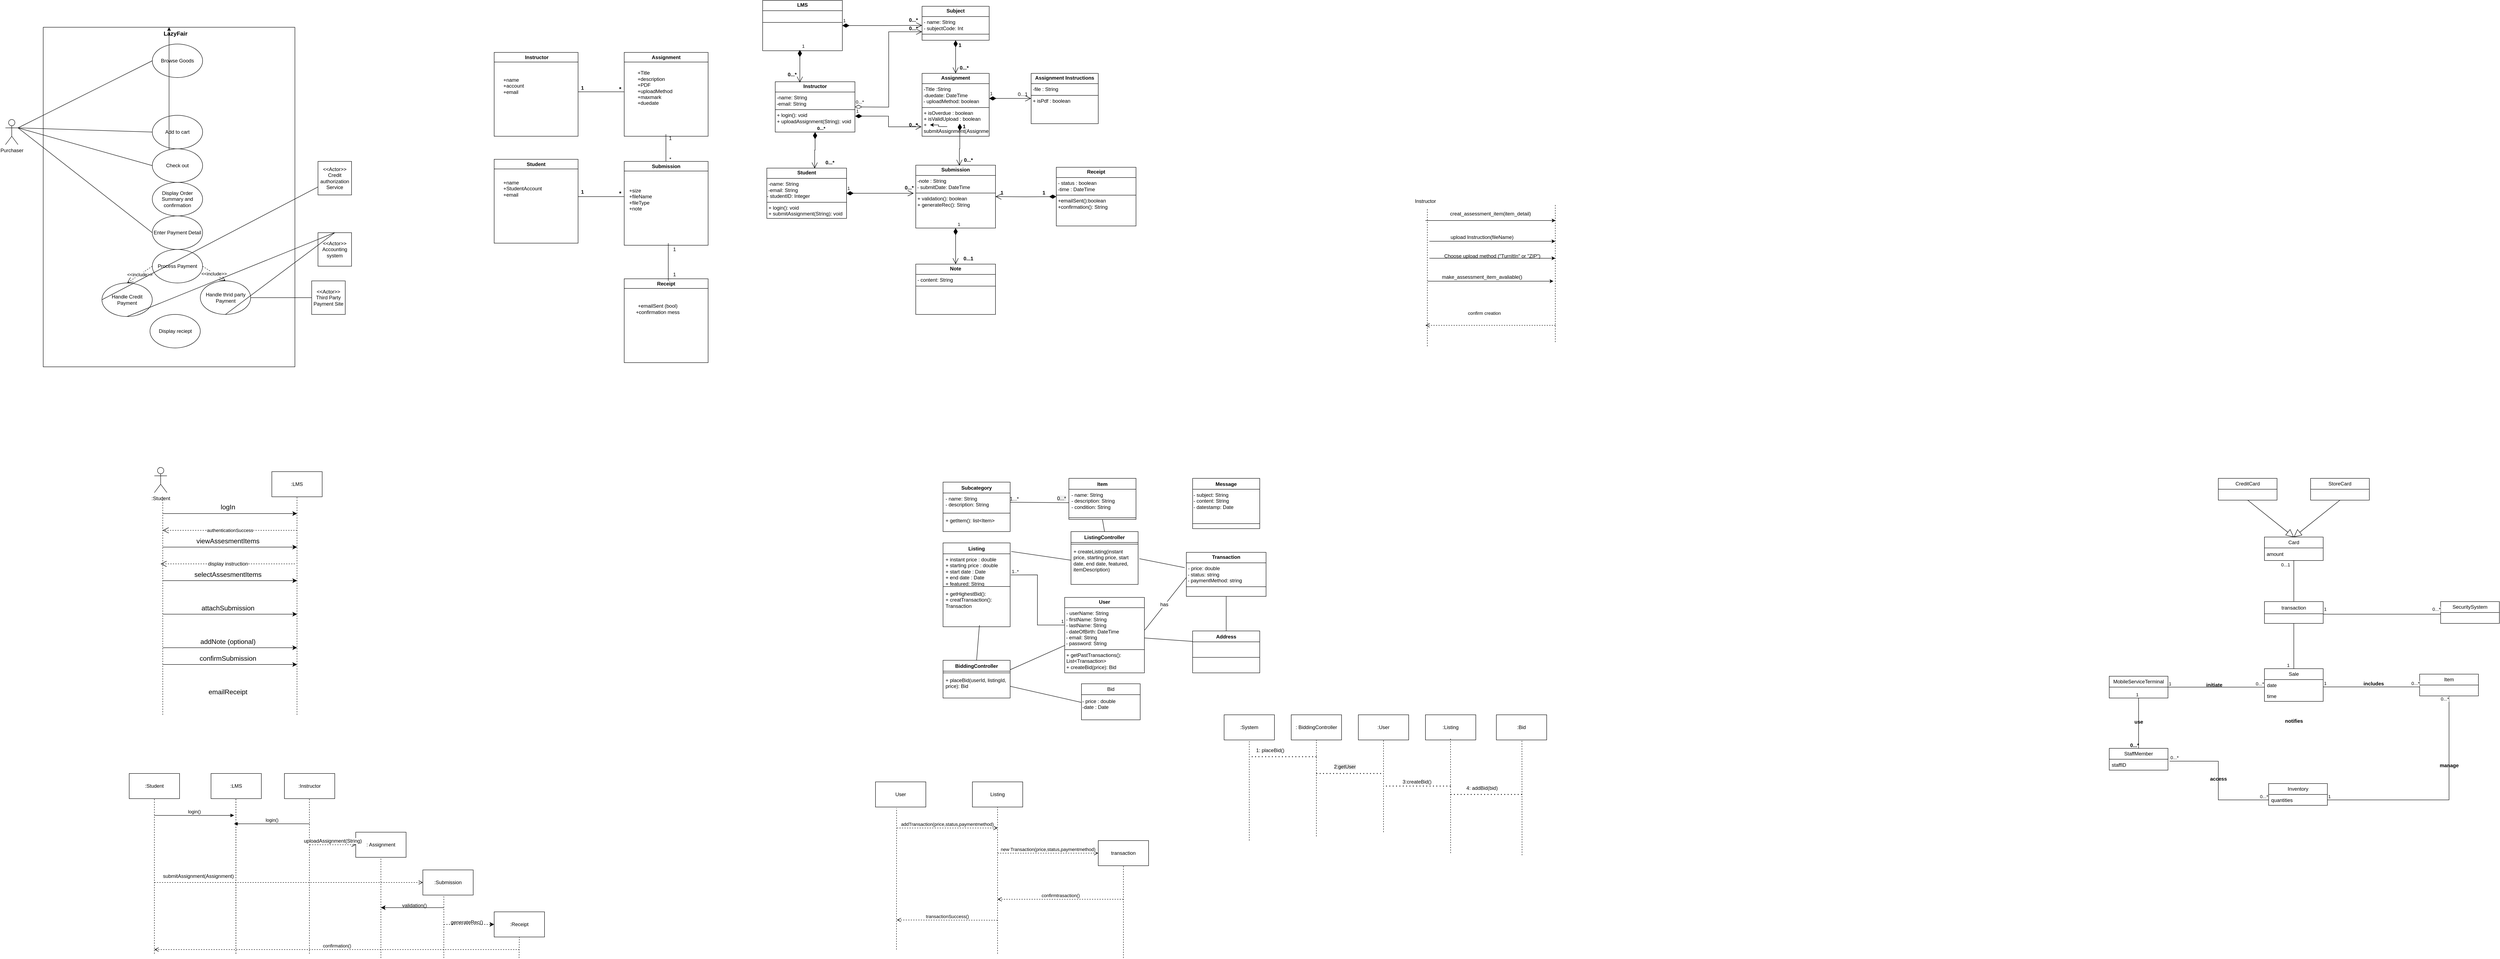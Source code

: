 <mxfile version="26.2.5">
  <diagram name="第 1 页" id="KB6b2LPOlrmd6zzLp5-_">
    <mxGraphModel dx="1354" dy="786" grid="1" gridSize="10" guides="1" tooltips="1" connect="1" arrows="1" fold="1" page="1" pageScale="1" pageWidth="2339" pageHeight="3300" math="0" shadow="0">
      <root>
        <mxCell id="0" />
        <mxCell id="1" parent="0" />
        <mxCell id="Vek37xuDfO8ECV00KmPB-5" value="" style="swimlane;startSize=0;" parent="1" vertex="1">
          <mxGeometry x="235" y="120" width="600" height="810" as="geometry" />
        </mxCell>
        <mxCell id="Vek37xuDfO8ECV00KmPB-1" value="Process Payment" style="ellipse;whiteSpace=wrap;html=1;" parent="Vek37xuDfO8ECV00KmPB-5" vertex="1">
          <mxGeometry x="260" y="530" width="120" height="80" as="geometry" />
        </mxCell>
        <mxCell id="Vek37xuDfO8ECV00KmPB-4" value="Browse Goods" style="ellipse;whiteSpace=wrap;html=1;" parent="Vek37xuDfO8ECV00KmPB-5" vertex="1">
          <mxGeometry x="260" y="40" width="120" height="80" as="geometry" />
        </mxCell>
        <mxCell id="KWF-84h6F9MTXlQLzktW-1" value="Add to cart" style="ellipse;whiteSpace=wrap;html=1;" parent="Vek37xuDfO8ECV00KmPB-5" vertex="1">
          <mxGeometry x="260" y="210" width="120" height="80" as="geometry" />
        </mxCell>
        <mxCell id="gkhJe_jEqmKW5KZX2DoX-1" style="edgeStyle=orthogonalEdgeStyle;rounded=0;orthogonalLoop=1;jettySize=auto;html=1;" parent="Vek37xuDfO8ECV00KmPB-5" source="b7lFSfRi3nSQUvw3sl0q-1" target="Vek37xuDfO8ECV00KmPB-5" edge="1">
          <mxGeometry relative="1" as="geometry" />
        </mxCell>
        <mxCell id="b7lFSfRi3nSQUvw3sl0q-1" value="Display Order Summary and confirmation" style="ellipse;whiteSpace=wrap;html=1;" parent="Vek37xuDfO8ECV00KmPB-5" vertex="1">
          <mxGeometry x="260" y="370" width="120" height="80" as="geometry" />
        </mxCell>
        <mxCell id="b7lFSfRi3nSQUvw3sl0q-2" value="Enter Payment Detail" style="ellipse;whiteSpace=wrap;html=1;" parent="Vek37xuDfO8ECV00KmPB-5" vertex="1">
          <mxGeometry x="260" y="450" width="120" height="80" as="geometry" />
        </mxCell>
        <mxCell id="b7lFSfRi3nSQUvw3sl0q-3" value="Display reciept" style="ellipse;whiteSpace=wrap;html=1;" parent="Vek37xuDfO8ECV00KmPB-5" vertex="1">
          <mxGeometry x="254.5" y="685" width="120" height="80" as="geometry" />
        </mxCell>
        <mxCell id="rXJBKGvbCBtXFci2lHTH-1" value="Check out" style="ellipse;whiteSpace=wrap;html=1;" parent="Vek37xuDfO8ECV00KmPB-5" vertex="1">
          <mxGeometry x="260" y="290" width="120" height="80" as="geometry" />
        </mxCell>
        <mxCell id="bqPqFRYJ7XoShYPVc0Ih-1" value="&lt;b&gt;&lt;font style=&quot;font-size: 14px;&quot;&gt;LazyFair&lt;/font&gt;&lt;/b&gt;" style="text;html=1;align=center;verticalAlign=middle;resizable=0;points=[];autosize=1;strokeColor=none;fillColor=none;" parent="Vek37xuDfO8ECV00KmPB-5" vertex="1">
          <mxGeometry x="274.5" width="80" height="30" as="geometry" />
        </mxCell>
        <mxCell id="Vek37xuDfO8ECV00KmPB-2" value="Handle Credit Payment" style="ellipse;whiteSpace=wrap;html=1;" parent="Vek37xuDfO8ECV00KmPB-5" vertex="1">
          <mxGeometry x="140" y="610" width="120" height="80" as="geometry" />
        </mxCell>
        <mxCell id="Vek37xuDfO8ECV00KmPB-3" value="Handle thrid party Payment" style="ellipse;whiteSpace=wrap;html=1;" parent="Vek37xuDfO8ECV00KmPB-5" vertex="1">
          <mxGeometry x="374.5" y="605" width="120" height="80" as="geometry" />
        </mxCell>
        <mxCell id="zqQH850YNZRGi6yOv52E-7" value="&amp;lt;&amp;lt;include&amp;gt;&amp;gt;" style="endArrow=open;endSize=12;dashed=1;html=1;rounded=0;exitX=1;exitY=0.5;exitDx=0;exitDy=0;entryX=0.5;entryY=0;entryDx=0;entryDy=0;" parent="Vek37xuDfO8ECV00KmPB-5" source="Vek37xuDfO8ECV00KmPB-1" target="Vek37xuDfO8ECV00KmPB-3" edge="1">
          <mxGeometry width="160" relative="1" as="geometry">
            <mxPoint x="374.5" y="585.0" as="sourcePoint" />
            <mxPoint x="544.5" y="564.5" as="targetPoint" />
          </mxGeometry>
        </mxCell>
        <mxCell id="zqQH850YNZRGi6yOv52E-8" value="&amp;lt;&amp;lt;include&amp;gt;&amp;gt;" style="endArrow=open;endSize=12;dashed=1;html=1;rounded=0;exitX=0;exitY=0.5;exitDx=0;exitDy=0;entryX=0.5;entryY=0;entryDx=0;entryDy=0;" parent="Vek37xuDfO8ECV00KmPB-5" source="Vek37xuDfO8ECV00KmPB-1" target="Vek37xuDfO8ECV00KmPB-2" edge="1">
          <mxGeometry width="160" relative="1" as="geometry">
            <mxPoint x="254.5" y="595.0" as="sourcePoint" />
            <mxPoint x="245.5" y="615" as="targetPoint" />
          </mxGeometry>
        </mxCell>
        <mxCell id="EAkveAZs5zV2GBKFWm5Z-1" value="Purchaser" style="shape=umlActor;verticalLabelPosition=bottom;verticalAlign=top;html=1;outlineConnect=0;" parent="1" vertex="1">
          <mxGeometry x="145" y="340" width="30" height="60" as="geometry" />
        </mxCell>
        <mxCell id="gUQiQVGfGeAnU0nc1oWH-3" value="&amp;lt;&amp;lt;Actor&amp;gt;&amp;gt;&lt;div&gt;Accounting system&lt;/div&gt;" style="whiteSpace=wrap;html=1;aspect=fixed;" parent="1" vertex="1">
          <mxGeometry x="890" y="610" width="80" height="80" as="geometry" />
        </mxCell>
        <mxCell id="gUQiQVGfGeAnU0nc1oWH-5" value="" style="endArrow=none;html=1;rounded=0;fontSize=12;startSize=8;endSize=8;curved=1;entryX=0;entryY=0.5;entryDx=0;entryDy=0;" parent="1" target="Vek37xuDfO8ECV00KmPB-4" edge="1">
          <mxGeometry width="50" height="50" relative="1" as="geometry">
            <mxPoint x="175" y="360" as="sourcePoint" />
            <mxPoint x="515" y="520" as="targetPoint" />
          </mxGeometry>
        </mxCell>
        <mxCell id="Z3pDWRy3M_bQSnQDkMMR-8" value="" style="endArrow=none;html=1;rounded=0;fontSize=12;startSize=8;endSize=8;curved=1;exitX=1;exitY=0.333;exitDx=0;exitDy=0;exitPerimeter=0;entryX=0;entryY=0.5;entryDx=0;entryDy=0;" parent="1" source="EAkveAZs5zV2GBKFWm5Z-1" target="KWF-84h6F9MTXlQLzktW-1" edge="1">
          <mxGeometry width="50" height="50" relative="1" as="geometry">
            <mxPoint x="615" y="680" as="sourcePoint" />
            <mxPoint x="665" y="630" as="targetPoint" />
          </mxGeometry>
        </mxCell>
        <mxCell id="Z3pDWRy3M_bQSnQDkMMR-9" value="" style="endArrow=none;html=1;rounded=0;fontSize=12;startSize=8;endSize=8;curved=1;entryX=0;entryY=0.5;entryDx=0;entryDy=0;" parent="1" target="rXJBKGvbCBtXFci2lHTH-1" edge="1">
          <mxGeometry width="50" height="50" relative="1" as="geometry">
            <mxPoint x="175" y="360" as="sourcePoint" />
            <mxPoint x="505" y="410" as="targetPoint" />
          </mxGeometry>
        </mxCell>
        <mxCell id="cI1hDrUo5hlbICS7_nxy-1" value="&amp;lt;&amp;lt;Actor&amp;gt;&amp;gt;&lt;div&gt;Third Party Payment Site&lt;/div&gt;" style="whiteSpace=wrap;html=1;aspect=fixed;" parent="1" vertex="1">
          <mxGeometry x="875" y="725" width="80" height="80" as="geometry" />
        </mxCell>
        <mxCell id="zqQH850YNZRGi6yOv52E-2" value="" style="endArrow=none;html=1;rounded=0;entryX=0;entryY=0.5;entryDx=0;entryDy=0;exitX=1;exitY=0.5;exitDx=0;exitDy=0;" parent="1" source="Vek37xuDfO8ECV00KmPB-3" target="cI1hDrUo5hlbICS7_nxy-1" edge="1">
          <mxGeometry width="50" height="50" relative="1" as="geometry">
            <mxPoint x="736" y="744" as="sourcePoint" />
            <mxPoint x="780" y="700" as="targetPoint" />
          </mxGeometry>
        </mxCell>
        <mxCell id="9vXAmPVRI_VAFFQpgO2C-2" value="&amp;lt;&amp;lt;Actor&amp;gt;&amp;gt;&lt;div&gt;Credit authorization&lt;/div&gt;&lt;div&gt;Service&lt;/div&gt;" style="whiteSpace=wrap;html=1;aspect=fixed;" parent="1" vertex="1">
          <mxGeometry x="890" y="440" width="80" height="80" as="geometry" />
        </mxCell>
        <mxCell id="zqQH850YNZRGi6yOv52E-3" value="" style="endArrow=none;html=1;rounded=0;entryX=0;entryY=0.5;entryDx=0;entryDy=0;curved=0;strokeColor=default;" parent="1" source="9vXAmPVRI_VAFFQpgO2C-2" target="Vek37xuDfO8ECV00KmPB-2" edge="1">
          <mxGeometry width="50" height="50" relative="1" as="geometry">
            <mxPoint x="225" y="810" as="sourcePoint" />
            <mxPoint x="485" y="810" as="targetPoint" />
          </mxGeometry>
        </mxCell>
        <mxCell id="zqQH850YNZRGi6yOv52E-6" value="" style="endArrow=none;html=1;rounded=0;exitX=1;exitY=0.333;exitDx=0;exitDy=0;exitPerimeter=0;entryX=0;entryY=0.5;entryDx=0;entryDy=0;" parent="1" source="EAkveAZs5zV2GBKFWm5Z-1" target="b7lFSfRi3nSQUvw3sl0q-2" edge="1">
          <mxGeometry width="50" height="50" relative="1" as="geometry">
            <mxPoint x="445" y="690" as="sourcePoint" />
            <mxPoint x="495" y="640" as="targetPoint" />
          </mxGeometry>
        </mxCell>
        <mxCell id="NvVfYcEVpw9Wjr7JJIfA-2" value="" style="endArrow=none;html=1;rounded=0;entryX=0.5;entryY=1;entryDx=0;entryDy=0;exitX=0.5;exitY=0;exitDx=0;exitDy=0;" parent="1" source="gUQiQVGfGeAnU0nc1oWH-3" target="Vek37xuDfO8ECV00KmPB-2" edge="1">
          <mxGeometry width="50" height="50" relative="1" as="geometry">
            <mxPoint x="445" y="530" as="sourcePoint" />
            <mxPoint x="495" y="480" as="targetPoint" />
          </mxGeometry>
        </mxCell>
        <mxCell id="zqQH850YNZRGi6yOv52E-11" value="" style="endArrow=none;html=1;rounded=0;entryX=0.5;entryY=1;entryDx=0;entryDy=0;exitX=0.5;exitY=0;exitDx=0;exitDy=0;" parent="1" source="gUQiQVGfGeAnU0nc1oWH-3" target="Vek37xuDfO8ECV00KmPB-3" edge="1">
          <mxGeometry width="50" height="50" relative="1" as="geometry">
            <mxPoint x="715" y="960" as="sourcePoint" />
            <mxPoint x="623" y="830" as="targetPoint" />
          </mxGeometry>
        </mxCell>
        <mxCell id="gkhJe_jEqmKW5KZX2DoX-2" value="&amp;nbsp;Instructor" style="swimlane;whiteSpace=wrap;html=1;" parent="1" vertex="1">
          <mxGeometry x="1310" y="180" width="200" height="200" as="geometry" />
        </mxCell>
        <mxCell id="gkhJe_jEqmKW5KZX2DoX-3" value="+name&lt;div&gt;+account&lt;/div&gt;&lt;div&gt;+email&lt;/div&gt;" style="text;html=1;align=left;verticalAlign=middle;resizable=0;points=[];autosize=1;strokeColor=none;fillColor=none;" parent="gkhJe_jEqmKW5KZX2DoX-2" vertex="1">
          <mxGeometry x="20" y="50" width="70" height="60" as="geometry" />
        </mxCell>
        <mxCell id="gkhJe_jEqmKW5KZX2DoX-5" value="Assignment" style="swimlane;whiteSpace=wrap;html=1;" parent="1" vertex="1">
          <mxGeometry x="1620" y="180" width="200" height="200" as="geometry" />
        </mxCell>
        <mxCell id="gkhJe_jEqmKW5KZX2DoX-6" value="+Title&lt;div&gt;+description&lt;/div&gt;&lt;div&gt;+&lt;span style=&quot;background-color: transparent; color: light-dark(rgb(0, 0, 0), rgb(255, 255, 255));&quot;&gt;PDF&lt;/span&gt;&lt;/div&gt;&lt;div&gt;&lt;span style=&quot;background-color: transparent;&quot;&gt;+uploadMethod&lt;/span&gt;&lt;/div&gt;&lt;div&gt;&lt;span style=&quot;background-color: transparent;&quot;&gt;+maxmark&lt;/span&gt;&lt;/div&gt;&lt;div&gt;&lt;span style=&quot;background-color: transparent;&quot;&gt;+duedate&lt;/span&gt;&lt;/div&gt;" style="text;html=1;align=left;verticalAlign=middle;whiteSpace=wrap;rounded=0;" parent="gkhJe_jEqmKW5KZX2DoX-5" vertex="1">
          <mxGeometry x="30" y="60" width="60" height="50" as="geometry" />
        </mxCell>
        <mxCell id="gkhJe_jEqmKW5KZX2DoX-10" value="&lt;font style=&quot;font-size: 14px;&quot;&gt;*&lt;/font&gt;" style="text;align=center;fontStyle=1;verticalAlign=middle;spacingLeft=3;spacingRight=3;strokeColor=none;rotatable=0;points=[[0,0.5],[1,0.5]];portConstraint=eastwest;html=1;" parent="gkhJe_jEqmKW5KZX2DoX-5" vertex="1">
          <mxGeometry x="-50" y="74" width="80" height="26" as="geometry" />
        </mxCell>
        <mxCell id="gkhJe_jEqmKW5KZX2DoX-8" value="" style="line;strokeWidth=1;fillColor=none;align=left;verticalAlign=middle;spacingTop=-1;spacingLeft=3;spacingRight=3;rotatable=0;labelPosition=right;points=[];portConstraint=eastwest;strokeColor=inherit;" parent="1" vertex="1">
          <mxGeometry x="1510" y="270" width="110" height="8" as="geometry" />
        </mxCell>
        <mxCell id="CHSvoIu9NTHtDcGf9rWG-1" value="Submission" style="swimlane;whiteSpace=wrap;html=1;" parent="1" vertex="1">
          <mxGeometry x="1620" y="440" width="200" height="200" as="geometry" />
        </mxCell>
        <mxCell id="CHSvoIu9NTHtDcGf9rWG-2" value="+size&lt;div&gt;+fileName&lt;/div&gt;&lt;div&gt;&lt;div&gt;+fileType&lt;/div&gt;&lt;/div&gt;&lt;div&gt;+note&lt;/div&gt;" style="text;html=1;align=left;verticalAlign=middle;resizable=0;points=[];autosize=1;strokeColor=none;fillColor=none;" parent="CHSvoIu9NTHtDcGf9rWG-1" vertex="1">
          <mxGeometry x="10" y="56" width="80" height="70" as="geometry" />
        </mxCell>
        <mxCell id="gkhJe_jEqmKW5KZX2DoX-9" value="1" style="text;align=center;fontStyle=1;verticalAlign=middle;spacingLeft=3;spacingRight=3;strokeColor=none;rotatable=0;points=[[0,0.5],[1,0.5]];portConstraint=eastwest;html=1;" parent="1" vertex="1">
          <mxGeometry x="1480" y="252" width="80" height="26" as="geometry" />
        </mxCell>
        <mxCell id="gkhJe_jEqmKW5KZX2DoX-11" value="Student" style="swimlane;whiteSpace=wrap;html=1;" parent="1" vertex="1">
          <mxGeometry x="1310" y="435" width="200" height="200" as="geometry" />
        </mxCell>
        <mxCell id="gkhJe_jEqmKW5KZX2DoX-12" value="+name&lt;div&gt;+StudentAccount&lt;/div&gt;&lt;div&gt;+email&lt;/div&gt;" style="text;html=1;align=left;verticalAlign=middle;resizable=0;points=[];autosize=1;strokeColor=none;fillColor=none;" parent="gkhJe_jEqmKW5KZX2DoX-11" vertex="1">
          <mxGeometry x="20" y="40" width="120" height="60" as="geometry" />
        </mxCell>
        <mxCell id="gkhJe_jEqmKW5KZX2DoX-17" value="1" style="text;align=center;fontStyle=1;verticalAlign=middle;spacingLeft=3;spacingRight=3;strokeColor=none;rotatable=0;points=[[0,0.5],[1,0.5]];portConstraint=eastwest;html=1;" parent="gkhJe_jEqmKW5KZX2DoX-11" vertex="1">
          <mxGeometry x="170" y="70" width="80" height="15" as="geometry" />
        </mxCell>
        <mxCell id="gkhJe_jEqmKW5KZX2DoX-13" value="Receipt" style="swimlane;whiteSpace=wrap;html=1;" parent="1" vertex="1">
          <mxGeometry x="1620" y="720" width="200" height="200" as="geometry" />
        </mxCell>
        <mxCell id="gkhJe_jEqmKW5KZX2DoX-14" value="&lt;br&gt;+emailSent (bool)&lt;div&gt;+confirmation mess&lt;/div&gt;" style="text;html=1;align=center;verticalAlign=middle;whiteSpace=wrap;rounded=0;" parent="gkhJe_jEqmKW5KZX2DoX-13" vertex="1">
          <mxGeometry x="10" y="50" width="140" height="30" as="geometry" />
        </mxCell>
        <mxCell id="gkhJe_jEqmKW5KZX2DoX-15" value="" style="line;strokeWidth=1;fillColor=none;align=left;verticalAlign=middle;spacingTop=-1;spacingLeft=3;spacingRight=3;rotatable=0;labelPosition=right;points=[];portConstraint=eastwest;strokeColor=inherit;" parent="1" vertex="1">
          <mxGeometry x="1510" y="520" width="110" height="8" as="geometry" />
        </mxCell>
        <mxCell id="gkhJe_jEqmKW5KZX2DoX-16" value="&lt;font style=&quot;font-size: 14px;&quot;&gt;*&lt;/font&gt;" style="text;align=center;fontStyle=1;verticalAlign=middle;spacingLeft=3;spacingRight=3;strokeColor=none;rotatable=0;points=[[0,0.5],[1,0.5]];portConstraint=eastwest;html=1;" parent="1" vertex="1">
          <mxGeometry x="1570" y="503" width="80" height="26" as="geometry" />
        </mxCell>
        <mxCell id="QoIQRb3kYsHA4Hq2WDPy-2" value="1" style="text;html=1;align=center;verticalAlign=middle;whiteSpace=wrap;rounded=0;" parent="1" vertex="1">
          <mxGeometry x="1710" y="635" width="60" height="30" as="geometry" />
        </mxCell>
        <mxCell id="QoIQRb3kYsHA4Hq2WDPy-3" value="1" style="text;html=1;align=center;verticalAlign=middle;whiteSpace=wrap;rounded=0;" parent="1" vertex="1">
          <mxGeometry x="1710" y="695" width="60" height="30" as="geometry" />
        </mxCell>
        <mxCell id="QoIQRb3kYsHA4Hq2WDPy-5" value="1" style="text;html=1;align=center;verticalAlign=middle;whiteSpace=wrap;rounded=0;" parent="1" vertex="1">
          <mxGeometry x="1700" y="370" width="60" height="30" as="geometry" />
        </mxCell>
        <mxCell id="QoIQRb3kYsHA4Hq2WDPy-6" value="*" style="text;html=1;align=center;verticalAlign=middle;whiteSpace=wrap;rounded=0;" parent="1" vertex="1">
          <mxGeometry x="1700" y="420" width="60" height="30" as="geometry" />
        </mxCell>
        <mxCell id="QoIQRb3kYsHA4Hq2WDPy-7" value="" style="endArrow=none;html=1;rounded=0;entryX=0;entryY=0.25;entryDx=0;entryDy=0;exitX=0;exitY=0.75;exitDx=0;exitDy=0;" parent="1" edge="1">
          <mxGeometry width="50" height="50" relative="1" as="geometry">
            <mxPoint x="1719.41" y="440" as="sourcePoint" />
            <mxPoint x="1719.41" y="375" as="targetPoint" />
          </mxGeometry>
        </mxCell>
        <mxCell id="QoIQRb3kYsHA4Hq2WDPy-9" value="" style="endArrow=none;html=1;rounded=0;entryX=0.25;entryY=0;entryDx=0;entryDy=0;exitX=0.25;exitY=1;exitDx=0;exitDy=0;" parent="1" source="QoIQRb3kYsHA4Hq2WDPy-3" target="QoIQRb3kYsHA4Hq2WDPy-2" edge="1">
          <mxGeometry width="50" height="50" relative="1" as="geometry">
            <mxPoint x="1650" y="560" as="sourcePoint" />
            <mxPoint x="1700" y="510" as="targetPoint" />
          </mxGeometry>
        </mxCell>
        <mxCell id="DwS-NMEcQHL3Df4fyTvQ-3" value=":Student&lt;div&gt;&lt;br&gt;&lt;/div&gt;" style="shape=umlActor;verticalLabelPosition=bottom;verticalAlign=top;html=1;outlineConnect=0;" parent="1" vertex="1">
          <mxGeometry x="500" y="1170" width="30" height="60" as="geometry" />
        </mxCell>
        <mxCell id="DwS-NMEcQHL3Df4fyTvQ-4" value=":LMS" style="rounded=0;whiteSpace=wrap;html=1;" parent="1" vertex="1">
          <mxGeometry x="780" y="1180" width="120" height="60" as="geometry" />
        </mxCell>
        <mxCell id="bT_p2JEUUOVfJh2NgT_J-1" value="" style="endArrow=none;dashed=1;html=1;rounded=0;fontSize=12;startSize=8;endSize=8;curved=1;entryX=0.5;entryY=1;entryDx=0;entryDy=0;" parent="1" target="DwS-NMEcQHL3Df4fyTvQ-4" edge="1">
          <mxGeometry width="50" height="50" relative="1" as="geometry">
            <mxPoint x="840" y="1760" as="sourcePoint" />
            <mxPoint x="835" y="1240" as="targetPoint" />
          </mxGeometry>
        </mxCell>
        <mxCell id="bT_p2JEUUOVfJh2NgT_J-2" value="" style="endArrow=none;dashed=1;html=1;rounded=0;fontSize=12;startSize=8;endSize=8;curved=1;entryX=0.5;entryY=1;entryDx=0;entryDy=0;" parent="1" edge="1">
          <mxGeometry width="50" height="50" relative="1" as="geometry">
            <mxPoint x="520" y="1760" as="sourcePoint" />
            <mxPoint x="520" y="1240" as="targetPoint" />
          </mxGeometry>
        </mxCell>
        <mxCell id="bT_p2JEUUOVfJh2NgT_J-3" value="" style="endArrow=classic;html=1;rounded=0;fontSize=12;startSize=8;endSize=8;curved=1;" parent="1" edge="1">
          <mxGeometry width="50" height="50" relative="1" as="geometry">
            <mxPoint x="520" y="1280" as="sourcePoint" />
            <mxPoint x="840" y="1280" as="targetPoint" />
          </mxGeometry>
        </mxCell>
        <mxCell id="bT_p2JEUUOVfJh2NgT_J-4" value="logIn" style="text;html=1;align=center;verticalAlign=middle;resizable=0;points=[];autosize=1;strokeColor=none;fillColor=none;fontSize=16;" parent="1" vertex="1">
          <mxGeometry x="645" y="1249" width="60" height="30" as="geometry" />
        </mxCell>
        <mxCell id="bT_p2JEUUOVfJh2NgT_J-7" value="&lt;span style=&quot;font-size: 11px;&quot;&gt;authenticationSuccess&lt;/span&gt;" style="endArrow=open;endSize=12;dashed=1;html=1;rounded=0;fontSize=12;curved=1;" parent="1" edge="1">
          <mxGeometry width="160" relative="1" as="geometry">
            <mxPoint x="840" y="1320" as="sourcePoint" />
            <mxPoint x="520" y="1320" as="targetPoint" />
          </mxGeometry>
        </mxCell>
        <mxCell id="bT_p2JEUUOVfJh2NgT_J-8" value="" style="endArrow=classic;html=1;rounded=0;fontSize=12;startSize=8;endSize=8;curved=1;" parent="1" edge="1">
          <mxGeometry width="50" height="50" relative="1" as="geometry">
            <mxPoint x="520" y="1360" as="sourcePoint" />
            <mxPoint x="840" y="1360" as="targetPoint" />
          </mxGeometry>
        </mxCell>
        <mxCell id="bT_p2JEUUOVfJh2NgT_J-11" value="viewAssesmentItems" style="text;html=1;align=center;verticalAlign=middle;resizable=0;points=[];autosize=1;strokeColor=none;fillColor=none;fontSize=16;" parent="1" vertex="1">
          <mxGeometry x="590" y="1330" width="170" height="30" as="geometry" />
        </mxCell>
        <mxCell id="bT_p2JEUUOVfJh2NgT_J-13" value="display instruction" style="endArrow=open;endSize=12;dashed=1;html=1;rounded=0;fontSize=12;curved=1;" parent="1" edge="1">
          <mxGeometry width="160" relative="1" as="geometry">
            <mxPoint x="835" y="1400" as="sourcePoint" />
            <mxPoint x="515" y="1400" as="targetPoint" />
          </mxGeometry>
        </mxCell>
        <mxCell id="bT_p2JEUUOVfJh2NgT_J-14" value="" style="endArrow=classic;html=1;rounded=0;fontSize=12;startSize=8;endSize=8;curved=1;" parent="1" edge="1">
          <mxGeometry width="50" height="50" relative="1" as="geometry">
            <mxPoint x="520" y="1440" as="sourcePoint" />
            <mxPoint x="840" y="1440" as="targetPoint" />
          </mxGeometry>
        </mxCell>
        <mxCell id="bT_p2JEUUOVfJh2NgT_J-15" value="selectAssesmentItems" style="text;html=1;align=center;verticalAlign=middle;resizable=0;points=[];autosize=1;strokeColor=none;fillColor=none;fontSize=16;" parent="1" vertex="1">
          <mxGeometry x="585" y="1410" width="180" height="30" as="geometry" />
        </mxCell>
        <mxCell id="bT_p2JEUUOVfJh2NgT_J-16" value="" style="endArrow=classic;html=1;rounded=0;fontSize=12;startSize=8;endSize=8;curved=1;" parent="1" edge="1">
          <mxGeometry width="50" height="50" relative="1" as="geometry">
            <mxPoint x="520" y="1520" as="sourcePoint" />
            <mxPoint x="840" y="1520" as="targetPoint" />
          </mxGeometry>
        </mxCell>
        <mxCell id="bT_p2JEUUOVfJh2NgT_J-17" value="attachSubmission" style="text;html=1;align=center;verticalAlign=middle;resizable=0;points=[];autosize=1;strokeColor=none;fillColor=none;fontSize=16;" parent="1" vertex="1">
          <mxGeometry x="600" y="1490" width="150" height="30" as="geometry" />
        </mxCell>
        <mxCell id="bT_p2JEUUOVfJh2NgT_J-18" value="" style="endArrow=classic;html=1;rounded=0;fontSize=12;startSize=8;endSize=8;curved=1;" parent="1" edge="1">
          <mxGeometry width="50" height="50" relative="1" as="geometry">
            <mxPoint x="520" y="1600" as="sourcePoint" />
            <mxPoint x="840" y="1600" as="targetPoint" />
          </mxGeometry>
        </mxCell>
        <mxCell id="bT_p2JEUUOVfJh2NgT_J-19" value="addNote (optional)" style="text;html=1;align=center;verticalAlign=middle;resizable=0;points=[];autosize=1;strokeColor=none;fillColor=none;fontSize=16;" parent="1" vertex="1">
          <mxGeometry x="595" y="1570" width="160" height="30" as="geometry" />
        </mxCell>
        <mxCell id="bT_p2JEUUOVfJh2NgT_J-20" value="" style="endArrow=classic;html=1;rounded=0;fontSize=12;startSize=8;endSize=8;curved=1;" parent="1" edge="1">
          <mxGeometry width="50" height="50" relative="1" as="geometry">
            <mxPoint x="520" y="1640" as="sourcePoint" />
            <mxPoint x="840" y="1640" as="targetPoint" />
          </mxGeometry>
        </mxCell>
        <mxCell id="bT_p2JEUUOVfJh2NgT_J-21" value="confirmSubmission" style="text;html=1;align=center;verticalAlign=middle;resizable=0;points=[];autosize=1;strokeColor=none;fillColor=none;fontSize=16;" parent="1" vertex="1">
          <mxGeometry x="595" y="1610" width="160" height="30" as="geometry" />
        </mxCell>
        <mxCell id="M3SzBZShGUP7pVlen1ng-2" value="emailReceipt" style="text;html=1;align=center;verticalAlign=middle;resizable=0;points=[];autosize=1;strokeColor=none;fillColor=none;fontSize=16;" parent="1" vertex="1">
          <mxGeometry x="615" y="1690" width="120" height="30" as="geometry" />
        </mxCell>
        <mxCell id="uXR11-I8cUio6AIFGhmz-3" value="&lt;p style=&quot;margin:0px;margin-top:4px;text-align:center;&quot;&gt;&lt;b&gt;Student&lt;/b&gt;&lt;/p&gt;&lt;hr size=&quot;1&quot; style=&quot;border-style:solid;&quot;&gt;&lt;p style=&quot;margin:0px;margin-left:4px;&quot;&gt;&lt;span style=&quot;text-wrap: nowrap;&quot;&gt;-name: String&lt;/span&gt;&lt;/p&gt;&lt;div style=&quot;text-wrap: nowrap;&quot;&gt;&lt;span style=&quot;background-color: transparent;&quot;&gt;&amp;nbsp;-email: String&lt;/span&gt;&lt;br&gt;&lt;/div&gt;&lt;div style=&quot;text-wrap: nowrap;&quot;&gt;&lt;span style=&quot;background-color: transparent;&quot;&gt;- studentID: Integer&lt;/span&gt;&lt;/div&gt;&lt;hr size=&quot;1&quot; style=&quot;border-style:solid;&quot;&gt;&lt;p style=&quot;margin:0px;margin-left:4px;&quot;&gt;+ login(): void&lt;/p&gt;&lt;p style=&quot;margin:0px;margin-left:4px;&quot;&gt;+ submitAssignment(String): void&lt;/p&gt;" style="verticalAlign=top;align=left;overflow=fill;html=1;whiteSpace=wrap;" parent="1" vertex="1">
          <mxGeometry x="1960" y="456" width="190" height="120" as="geometry" />
        </mxCell>
        <mxCell id="uXR11-I8cUio6AIFGhmz-6" value="&lt;p style=&quot;margin:0px;margin-top:4px;text-align:center;&quot;&gt;&lt;b&gt;Assignment&lt;/b&gt;&lt;/p&gt;&lt;hr size=&quot;1&quot; style=&quot;border-style:solid;&quot;&gt;&lt;p style=&quot;margin:0px;margin-left:4px;&quot;&gt;-Title :String&lt;/p&gt;&lt;div&gt;&lt;span style=&quot;background-color: transparent;&quot;&gt;&amp;nbsp;&lt;/span&gt;&lt;span style=&quot;background-color: transparent; color: light-dark(rgb(0, 0, 0), rgb(255, 255, 255));&quot;&gt;-duedate: DateTime&lt;/span&gt;&lt;/div&gt;&lt;div&gt;&lt;span style=&quot;background-color: transparent;&quot;&gt;&amp;nbsp;- uploadMethod: boolean&lt;/span&gt;&lt;/div&gt;&lt;hr size=&quot;1&quot; style=&quot;border-style:solid;&quot;&gt;&lt;p style=&quot;margin:0px;margin-left:4px;&quot;&gt;+ isOverdue : boolean&lt;/p&gt;&lt;p style=&quot;margin:0px;margin-left:4px;&quot;&gt;+ isValidUpload : boolean&lt;/p&gt;&lt;p style=&quot;margin:0px;margin-left:4px;&quot;&gt;+ submitAssignment(Assignment)&lt;/p&gt;" style="verticalAlign=top;align=left;overflow=fill;html=1;whiteSpace=wrap;" parent="1" vertex="1">
          <mxGeometry x="2330" y="230" width="160" height="150" as="geometry" />
        </mxCell>
        <mxCell id="T4xodQOd3F2WIKafrbXG-1" value="&lt;p style=&quot;margin:0px;margin-top:4px;text-align:center;&quot;&gt;&lt;b&gt;Submission&lt;/b&gt;&lt;/p&gt;&lt;hr size=&quot;1&quot; style=&quot;border-style:solid;&quot;&gt;&lt;p style=&quot;margin:0px;margin-left:4px;&quot;&gt;&lt;span style=&quot;text-wrap-mode: nowrap; background-color: transparent; color: light-dark(rgb(0, 0, 0), rgb(255, 255, 255));&quot;&gt;-note : String&lt;/span&gt;&lt;/p&gt;&lt;div style=&quot;text-wrap: nowrap;&quot;&gt;&amp;nbsp;- submitDate: DateTime&lt;/div&gt;&lt;hr size=&quot;1&quot; style=&quot;border-style:solid;&quot;&gt;&lt;p style=&quot;margin:0px;margin-left:4px;&quot;&gt;+ validation(): boolean&lt;/p&gt;&lt;p style=&quot;margin:0px;margin-left:4px;&quot;&gt;+ generateRec(): String&lt;/p&gt;&lt;p style=&quot;margin:0px;margin-left:4px;&quot;&gt;&lt;br&gt;&lt;/p&gt;" style="verticalAlign=top;align=left;overflow=fill;html=1;whiteSpace=wrap;" parent="1" vertex="1">
          <mxGeometry x="2315" y="449" width="190" height="150" as="geometry" />
        </mxCell>
        <mxCell id="uXR11-I8cUio6AIFGhmz-8" value="" style="endArrow=open;html=1;endSize=12;startArrow=diamondThin;startSize=14;startFill=1;edgeStyle=orthogonalEdgeStyle;align=left;verticalAlign=bottom;rounded=0;exitX=0.75;exitY=1;exitDx=0;exitDy=0;entryX=0.237;entryY=1.01;entryDx=0;entryDy=0;entryPerimeter=0;" parent="1" target="uXR11-I8cUio6AIFGhmz-10" edge="1">
          <mxGeometry x="-1" y="3" relative="1" as="geometry">
            <mxPoint x="2420" y="350" as="sourcePoint" />
            <mxPoint x="2380" y="449" as="targetPoint" />
            <mxPoint as="offset" />
            <Array as="points">
              <mxPoint x="2420" y="410" />
              <mxPoint x="2419" y="410" />
            </Array>
          </mxGeometry>
        </mxCell>
        <mxCell id="uXR11-I8cUio6AIFGhmz-10" value="0...*" style="text;align=center;fontStyle=1;verticalAlign=middle;spacingLeft=3;spacingRight=3;strokeColor=none;rotatable=0;points=[[0,0.5],[1,0.5]];portConstraint=eastwest;html=1;" parent="1" vertex="1">
          <mxGeometry x="2400" y="424" width="80" height="26" as="geometry" />
        </mxCell>
        <mxCell id="6S8qPyy1aY1X7wrQLvJN-18" value="" style="edgeStyle=orthogonalEdgeStyle;rounded=0;orthogonalLoop=1;jettySize=auto;html=1;" parent="1" source="uXR11-I8cUio6AIFGhmz-11" target="t29OJQfLiZy44cuGdhUq-3" edge="1">
          <mxGeometry relative="1" as="geometry" />
        </mxCell>
        <mxCell id="uXR11-I8cUio6AIFGhmz-11" value="1" style="text;align=center;fontStyle=1;verticalAlign=middle;spacingLeft=3;spacingRight=3;strokeColor=none;rotatable=0;points=[[0,0.5],[1,0.5]];portConstraint=eastwest;html=1;" parent="1" vertex="1">
          <mxGeometry x="2390" y="344" width="80" height="26" as="geometry" />
        </mxCell>
        <mxCell id="uXR11-I8cUio6AIFGhmz-12" value="1" style="endArrow=open;html=1;endSize=12;startArrow=diamondThin;startSize=14;startFill=1;edgeStyle=orthogonalEdgeStyle;align=left;verticalAlign=bottom;rounded=0;exitX=1;exitY=0.5;exitDx=0;exitDy=0;strokeColor=default;fontFamily=Helvetica;fontSize=11;fontColor=default;labelBackgroundColor=default;" parent="1" source="uXR11-I8cUio6AIFGhmz-3" edge="1">
          <mxGeometry x="-1" y="3" relative="1" as="geometry">
            <mxPoint x="2155" y="520" as="sourcePoint" />
            <mxPoint x="2310" y="516" as="targetPoint" />
          </mxGeometry>
        </mxCell>
        <mxCell id="uXR11-I8cUio6AIFGhmz-13" value="0...*" style="text;align=center;fontStyle=1;verticalAlign=middle;spacingLeft=3;spacingRight=3;strokeColor=none;rotatable=0;points=[[0,0.5],[1,0.5]];portConstraint=eastwest;html=1;" parent="1" vertex="1">
          <mxGeometry x="2259" y="490" width="80" height="26" as="geometry" />
        </mxCell>
        <mxCell id="uXR11-I8cUio6AIFGhmz-16" value="" style="endArrow=open;html=1;endSize=12;startArrow=diamondThin;startSize=14;startFill=1;edgeStyle=orthogonalEdgeStyle;align=left;verticalAlign=bottom;rounded=0;entryX=1;entryY=0.5;entryDx=0;entryDy=0;" parent="1" target="T4xodQOd3F2WIKafrbXG-1" edge="1">
          <mxGeometry x="-1" y="3" relative="1" as="geometry">
            <mxPoint x="2650" y="524" as="sourcePoint" />
            <mxPoint x="2505" y="524" as="targetPoint" />
          </mxGeometry>
        </mxCell>
        <mxCell id="gL6qvqaxOikQ_542WCXo-5" value="&lt;p style=&quot;margin:0px;margin-top:4px;text-align:center;&quot;&gt;&lt;b&gt;Receipt&lt;/b&gt;&lt;/p&gt;&lt;hr size=&quot;1&quot; style=&quot;border-style:solid;&quot;&gt;&lt;p style=&quot;margin:0px;margin-left:4px;&quot;&gt;- status : boolean&lt;/p&gt;&lt;p style=&quot;margin:0px;margin-left:4px;&quot;&gt;-time : DateTime&lt;/p&gt;&lt;hr size=&quot;1&quot; style=&quot;border-style:solid;&quot;&gt;&lt;p style=&quot;margin: 0px 0px 0px 4px;&quot;&gt;&lt;span style=&quot;text-align: center;&quot;&gt;+emailSent():boolean&lt;/span&gt;&lt;/p&gt;&lt;p style=&quot;margin: 0px 0px 0px 4px;&quot;&gt;&lt;span style=&quot;background-color: transparent; text-align: center;&quot;&gt;+confirmation(): String&lt;/span&gt;&lt;/p&gt;" style="verticalAlign=top;align=left;overflow=fill;html=1;whiteSpace=wrap;" parent="1" vertex="1">
          <mxGeometry x="2650" y="454" width="190" height="140" as="geometry" />
        </mxCell>
        <mxCell id="uXR11-I8cUio6AIFGhmz-17" value="1" style="text;align=center;fontStyle=1;verticalAlign=middle;spacingLeft=3;spacingRight=3;strokeColor=none;rotatable=0;points=[[0,0.5],[1,0.5]];portConstraint=eastwest;html=1;" parent="1" vertex="1">
          <mxGeometry x="2480" y="502" width="80" height="26" as="geometry" />
        </mxCell>
        <mxCell id="uXR11-I8cUio6AIFGhmz-18" value="1" style="text;align=center;fontStyle=1;verticalAlign=middle;spacingLeft=3;spacingRight=3;strokeColor=none;rotatable=0;points=[[0,0.5],[1,0.5]];portConstraint=eastwest;html=1;" parent="1" vertex="1">
          <mxGeometry x="2580" y="502" width="80" height="26" as="geometry" />
        </mxCell>
        <mxCell id="90ny7wVxduzqymrraI9C-1" value="&lt;p style=&quot;margin:0px;margin-top:4px;text-align:center;&quot;&gt;&lt;b&gt;Assignment Instructions&lt;/b&gt;&lt;/p&gt;&lt;hr size=&quot;1&quot; style=&quot;border-style:solid;&quot;&gt;&lt;p style=&quot;margin:0px;margin-left:4px;&quot;&gt;-file : String&lt;/p&gt;&lt;hr size=&quot;1&quot; style=&quot;border-style:solid;&quot;&gt;&lt;p style=&quot;margin:0px;margin-left:4px;&quot;&gt;+ isPdf : boolean&lt;/p&gt;" style="verticalAlign=top;align=left;overflow=fill;html=1;whiteSpace=wrap;" parent="1" vertex="1">
          <mxGeometry x="2590" y="230" width="160" height="120" as="geometry" />
        </mxCell>
        <mxCell id="pd2OEeSs10mFP47niKaX-1" value="&lt;p style=&quot;margin:0px;margin-top:4px;text-align:center;&quot;&gt;&lt;b&gt;Instructor&lt;/b&gt;&lt;/p&gt;&lt;hr size=&quot;1&quot; style=&quot;border-style:solid;&quot;&gt;&lt;p style=&quot;margin:0px;margin-left:4px;&quot;&gt;&lt;span style=&quot;text-wrap: nowrap;&quot;&gt;-name: String&lt;/span&gt;&lt;/p&gt;&lt;div style=&quot;text-wrap: nowrap;&quot;&gt;&lt;span style=&quot;background-color: transparent;&quot;&gt;&amp;nbsp;-email: String&lt;/span&gt;&lt;br&gt;&lt;/div&gt;&lt;hr size=&quot;1&quot; style=&quot;border-style:solid;&quot;&gt;&lt;p style=&quot;margin:0px;margin-left:4px;&quot;&gt;+ login(): void&lt;/p&gt;&lt;p style=&quot;margin:0px;margin-left:4px;&quot;&gt;+ uploadAssignment(String): void&lt;/p&gt;" style="verticalAlign=top;align=left;overflow=fill;html=1;whiteSpace=wrap;" parent="1" vertex="1">
          <mxGeometry x="1980" y="250" width="190" height="120" as="geometry" />
        </mxCell>
        <mxCell id="7eHqlw2dPrxvk4_nFPyJ-1" value="&lt;p style=&quot;margin:0px;margin-top:4px;text-align:center;&quot;&gt;&lt;b&gt;Note&lt;/b&gt;&lt;/p&gt;&lt;hr size=&quot;1&quot; style=&quot;border-style:solid;&quot;&gt;&lt;p style=&quot;margin:0px;margin-left:4px;&quot;&gt;&lt;span style=&quot;background-color: transparent; color: light-dark(rgb(0, 0, 0), rgb(255, 255, 255)); text-wrap-mode: nowrap;&quot;&gt;- content: String&lt;/span&gt;&lt;/p&gt;&lt;hr size=&quot;1&quot; style=&quot;border-style:solid;&quot;&gt;&lt;p style=&quot;margin:0px;margin-left:4px;&quot;&gt;&lt;br&gt;&lt;/p&gt;" style="verticalAlign=top;align=left;overflow=fill;html=1;whiteSpace=wrap;" parent="1" vertex="1">
          <mxGeometry x="2315" y="685" width="190" height="120" as="geometry" />
        </mxCell>
        <mxCell id="7eHqlw2dPrxvk4_nFPyJ-3" value="&lt;p style=&quot;margin:0px;margin-top:4px;text-align:center;&quot;&gt;&lt;b&gt;LMS&lt;/b&gt;&lt;/p&gt;&lt;hr size=&quot;1&quot; style=&quot;border-style:solid;&quot;&gt;&lt;p style=&quot;margin:0px;margin-left:4px;&quot;&gt;&lt;br&gt;&lt;/p&gt;&lt;hr size=&quot;1&quot; style=&quot;border-style:solid;&quot;&gt;&lt;p style=&quot;margin:0px;margin-left:4px;&quot;&gt;&lt;br&gt;&lt;/p&gt;" style="verticalAlign=top;align=left;overflow=fill;html=1;whiteSpace=wrap;" parent="1" vertex="1">
          <mxGeometry x="1950" y="56" width="190" height="120" as="geometry" />
        </mxCell>
        <mxCell id="90ny7wVxduzqymrraI9C-4" value="0...1" style="text;html=1;align=center;verticalAlign=middle;whiteSpace=wrap;rounded=0;" parent="1" vertex="1">
          <mxGeometry x="2540" y="262.5" width="60" height="35" as="geometry" />
        </mxCell>
        <mxCell id="pd2OEeSs10mFP47niKaX-2" value="&lt;p style=&quot;margin:0px;margin-top:4px;text-align:center;&quot;&gt;&lt;b&gt;Subject&lt;/b&gt;&lt;/p&gt;&lt;hr size=&quot;1&quot; style=&quot;border-style:solid;&quot;&gt;&lt;p style=&quot;margin:0px;margin-left:4px;&quot;&gt;- name: String&lt;/p&gt;&lt;p style=&quot;margin:0px;margin-left:4px;&quot;&gt;- subjectCode: Int&lt;/p&gt;&lt;hr size=&quot;1&quot; style=&quot;border-style:solid;&quot;&gt;&lt;p style=&quot;margin:0px;margin-left:4px;&quot;&gt;&lt;br&gt;&lt;/p&gt;" style="verticalAlign=top;align=left;overflow=fill;html=1;whiteSpace=wrap;" parent="1" vertex="1">
          <mxGeometry x="2330" y="70" width="160" height="81" as="geometry" />
        </mxCell>
        <mxCell id="7eHqlw2dPrxvk4_nFPyJ-5" value="1" style="endArrow=open;html=1;endSize=12;startArrow=diamondThin;startSize=14;startFill=1;edgeStyle=orthogonalEdgeStyle;align=left;verticalAlign=bottom;rounded=0;exitX=1;exitY=0.5;exitDx=0;exitDy=0;" parent="1" source="7eHqlw2dPrxvk4_nFPyJ-3" edge="1">
          <mxGeometry x="-1" y="3" relative="1" as="geometry">
            <mxPoint x="2170" y="115.58" as="sourcePoint" />
            <mxPoint x="2330" y="115.58" as="targetPoint" />
          </mxGeometry>
        </mxCell>
        <mxCell id="pd2OEeSs10mFP47niKaX-3" value="" style="endArrow=open;html=1;endSize=12;startArrow=diamondThin;startSize=14;startFill=1;edgeStyle=orthogonalEdgeStyle;align=left;verticalAlign=bottom;rounded=0;exitX=0.5;exitY=1;exitDx=0;exitDy=0;entryX=0.5;entryY=0;entryDx=0;entryDy=0;" parent="1" source="pd2OEeSs10mFP47niKaX-2" target="uXR11-I8cUio6AIFGhmz-6" edge="1">
          <mxGeometry x="-1" y="3" relative="1" as="geometry">
            <mxPoint x="2320" y="390" as="sourcePoint" />
            <mxPoint x="2480" y="390" as="targetPoint" />
          </mxGeometry>
        </mxCell>
        <mxCell id="pd2OEeSs10mFP47niKaX-4" value="1" style="text;align=center;fontStyle=1;verticalAlign=middle;spacingLeft=3;spacingRight=3;strokeColor=none;rotatable=0;points=[[0,0.5],[1,0.5]];portConstraint=eastwest;html=1;" parent="1" vertex="1">
          <mxGeometry x="2380" y="150" width="80" height="26" as="geometry" />
        </mxCell>
        <mxCell id="pd2OEeSs10mFP47niKaX-5" value="0...*" style="text;align=center;fontStyle=1;verticalAlign=middle;spacingLeft=3;spacingRight=3;strokeColor=none;rotatable=0;points=[[0,0.5],[1,0.5]];portConstraint=eastwest;html=1;" parent="1" vertex="1">
          <mxGeometry x="2390" y="204" width="80" height="26" as="geometry" />
        </mxCell>
        <mxCell id="pd2OEeSs10mFP47niKaX-6" value="0...*" style="endArrow=open;html=1;endSize=12;startArrow=diamondThin;startSize=14;startFill=0;edgeStyle=orthogonalEdgeStyle;align=left;verticalAlign=bottom;rounded=0;entryX=0;entryY=0.75;entryDx=0;entryDy=0;" parent="1" target="pd2OEeSs10mFP47niKaX-2" edge="1">
          <mxGeometry x="-1" y="3" relative="1" as="geometry">
            <mxPoint x="2170" y="310" as="sourcePoint" />
            <mxPoint x="2330" y="310" as="targetPoint" />
          </mxGeometry>
        </mxCell>
        <mxCell id="7eHqlw2dPrxvk4_nFPyJ-6" value="0...*" style="text;align=center;fontStyle=1;verticalAlign=middle;spacingLeft=3;spacingRight=3;strokeColor=none;rotatable=0;points=[[0,0.5],[1,0.5]];portConstraint=eastwest;html=1;" parent="1" vertex="1">
          <mxGeometry x="2269" y="90" width="80" height="26" as="geometry" />
        </mxCell>
        <mxCell id="pd2OEeSs10mFP47niKaX-7" value="0...*" style="text;align=center;fontStyle=1;verticalAlign=middle;spacingLeft=3;spacingRight=3;strokeColor=none;rotatable=0;points=[[0,0.5],[1,0.5]];portConstraint=eastwest;html=1;" parent="1" vertex="1">
          <mxGeometry x="2269" y="110" width="80" height="26" as="geometry" />
        </mxCell>
        <mxCell id="t29OJQfLiZy44cuGdhUq-1" value="1" style="endArrow=open;html=1;endSize=12;startArrow=diamondThin;startSize=14;startFill=1;edgeStyle=orthogonalEdgeStyle;align=left;verticalAlign=bottom;rounded=0;exitX=0.467;exitY=0.983;exitDx=0;exitDy=0;exitPerimeter=0;entryX=0.309;entryY=0.017;entryDx=0;entryDy=0;entryPerimeter=0;" parent="1" source="7eHqlw2dPrxvk4_nFPyJ-3" target="pd2OEeSs10mFP47niKaX-1" edge="1">
          <mxGeometry x="-1" y="3" relative="1" as="geometry">
            <mxPoint x="2150" y="126" as="sourcePoint" />
            <mxPoint x="2340" y="125.58" as="targetPoint" />
          </mxGeometry>
        </mxCell>
        <mxCell id="t29OJQfLiZy44cuGdhUq-2" value="0...*" style="text;align=center;fontStyle=1;verticalAlign=middle;spacingLeft=3;spacingRight=3;strokeColor=none;rotatable=0;points=[[0,0.5],[1,0.5]];portConstraint=eastwest;html=1;" parent="1" vertex="1">
          <mxGeometry x="1980" y="220" width="80" height="26" as="geometry" />
        </mxCell>
        <mxCell id="t29OJQfLiZy44cuGdhUq-3" value="0...*" style="text;align=center;fontStyle=1;verticalAlign=middle;spacingLeft=3;spacingRight=3;strokeColor=none;rotatable=0;points=[[0,0.5],[1,0.5]];portConstraint=eastwest;html=1;" parent="1" vertex="1">
          <mxGeometry x="2269" y="340" width="80" height="26" as="geometry" />
        </mxCell>
        <mxCell id="t29OJQfLiZy44cuGdhUq-4" value="1" style="endArrow=open;html=1;endSize=12;startArrow=diamondThin;startSize=14;startFill=1;edgeStyle=orthogonalEdgeStyle;align=left;verticalAlign=bottom;rounded=0;exitX=1.003;exitY=0.683;exitDx=0;exitDy=0;exitPerimeter=0;entryX=-0.008;entryY=0.85;entryDx=0;entryDy=0;entryPerimeter=0;" parent="1" source="pd2OEeSs10mFP47niKaX-1" target="uXR11-I8cUio6AIFGhmz-6" edge="1">
          <mxGeometry x="-1" y="3" relative="1" as="geometry">
            <mxPoint x="2049" y="184" as="sourcePoint" />
            <mxPoint x="2320" y="330" as="targetPoint" />
          </mxGeometry>
        </mxCell>
        <mxCell id="pd2OEeSs10mFP47niKaX-8" value="1" style="endArrow=open;html=1;endSize=12;startArrow=diamondThin;startSize=14;startFill=1;edgeStyle=orthogonalEdgeStyle;align=left;verticalAlign=bottom;rounded=0;" parent="1" edge="1">
          <mxGeometry x="-1" y="3" relative="1" as="geometry">
            <mxPoint x="2490" y="289.76" as="sourcePoint" />
            <mxPoint x="2590" y="289.76" as="targetPoint" />
          </mxGeometry>
        </mxCell>
        <mxCell id="_cSPiSwDluSZ3SzOmbqP-1" value="1" style="endArrow=open;html=1;endSize=12;startArrow=diamondThin;startSize=14;startFill=1;edgeStyle=orthogonalEdgeStyle;align=left;verticalAlign=bottom;rounded=0;exitX=0.5;exitY=1;exitDx=0;exitDy=0;strokeColor=default;fontFamily=Helvetica;fontSize=11;fontColor=default;labelBackgroundColor=default;entryX=0.5;entryY=0;entryDx=0;entryDy=0;" parent="1" source="T4xodQOd3F2WIKafrbXG-1" target="7eHqlw2dPrxvk4_nFPyJ-1" edge="1">
          <mxGeometry x="-1" y="3" relative="1" as="geometry">
            <mxPoint x="2160" y="526" as="sourcePoint" />
            <mxPoint x="2320" y="526" as="targetPoint" />
          </mxGeometry>
        </mxCell>
        <mxCell id="_cSPiSwDluSZ3SzOmbqP-2" value="0...1" style="text;align=center;fontStyle=1;verticalAlign=middle;spacingLeft=3;spacingRight=3;strokeColor=none;rotatable=0;points=[[0,0.5],[1,0.5]];portConstraint=eastwest;html=1;" parent="1" vertex="1">
          <mxGeometry x="2400" y="659" width="80" height="26" as="geometry" />
        </mxCell>
        <mxCell id="_cSPiSwDluSZ3SzOmbqP-3" value="&lt;b&gt;0...*&lt;/b&gt;" style="endArrow=open;html=1;endSize=12;startArrow=diamondThin;startSize=14;startFill=1;edgeStyle=orthogonalEdgeStyle;align=left;verticalAlign=bottom;rounded=0;exitX=0.5;exitY=1;exitDx=0;exitDy=0;entryX=0.6;entryY=0.006;entryDx=0;entryDy=0;entryPerimeter=0;" parent="1" source="pd2OEeSs10mFP47niKaX-1" target="uXR11-I8cUio6AIFGhmz-3" edge="1">
          <mxGeometry x="-1" y="3" relative="1" as="geometry">
            <mxPoint x="2181" y="342" as="sourcePoint" />
            <mxPoint x="2339" y="342" as="targetPoint" />
          </mxGeometry>
        </mxCell>
        <mxCell id="_cSPiSwDluSZ3SzOmbqP-4" value="0...*" style="text;align=center;fontStyle=1;verticalAlign=middle;spacingLeft=3;spacingRight=3;strokeColor=none;rotatable=0;points=[[0,0.5],[1,0.5]];portConstraint=eastwest;html=1;" parent="1" vertex="1">
          <mxGeometry x="2070" y="430" width="80" height="26" as="geometry" />
        </mxCell>
        <mxCell id="90ny7wVxduzqymrraI9C-71" value="" style="endArrow=none;dashed=1;html=1;rounded=0;" parent="1" edge="1">
          <mxGeometry width="50" height="50" relative="1" as="geometry">
            <mxPoint x="3534.5" y="881" as="sourcePoint" />
            <mxPoint x="3534.5" y="551" as="targetPoint" />
          </mxGeometry>
        </mxCell>
        <mxCell id="90ny7wVxduzqymrraI9C-72" value="" style="endArrow=none;dashed=1;html=1;rounded=0;" parent="1" edge="1">
          <mxGeometry width="50" height="50" relative="1" as="geometry">
            <mxPoint x="3839.5" y="871" as="sourcePoint" />
            <mxPoint x="3839.5" y="541" as="targetPoint" />
          </mxGeometry>
        </mxCell>
        <mxCell id="90ny7wVxduzqymrraI9C-73" value="" style="endArrow=classic;html=1;rounded=0;" parent="1" edge="1">
          <mxGeometry width="50" height="50" relative="1" as="geometry">
            <mxPoint x="3530" y="581" as="sourcePoint" />
            <mxPoint x="3840" y="581" as="targetPoint" />
          </mxGeometry>
        </mxCell>
        <mxCell id="90ny7wVxduzqymrraI9C-77" value="" style="endArrow=classic;html=1;rounded=0;" parent="1" edge="1">
          <mxGeometry width="50" height="50" relative="1" as="geometry">
            <mxPoint x="3539.5" y="630.49" as="sourcePoint" />
            <mxPoint x="3839.5" y="630.49" as="targetPoint" />
          </mxGeometry>
        </mxCell>
        <mxCell id="90ny7wVxduzqymrraI9C-80" value="upload Instruction(fileName)" style="text;html=1;align=center;verticalAlign=middle;whiteSpace=wrap;rounded=0;" parent="1" vertex="1">
          <mxGeometry x="3580" y="606" width="170" height="30" as="geometry" />
        </mxCell>
        <mxCell id="90ny7wVxduzqymrraI9C-81" value="" style="endArrow=classic;html=1;rounded=0;" parent="1" edge="1">
          <mxGeometry width="50" height="50" relative="1" as="geometry">
            <mxPoint x="3539.5" y="671" as="sourcePoint" />
            <mxPoint x="3839.5" y="671" as="targetPoint" />
          </mxGeometry>
        </mxCell>
        <mxCell id="90ny7wVxduzqymrraI9C-82" value="Choose upload method&amp;nbsp;(&quot;TurnItIn&quot; or &quot;ZIP&quot;)" style="text;html=1;align=center;verticalAlign=middle;whiteSpace=wrap;rounded=0;" parent="1" vertex="1">
          <mxGeometry x="3560" y="651" width="259" height="30" as="geometry" />
        </mxCell>
        <mxCell id="90ny7wVxduzqymrraI9C-83" value="confirm creation" style="html=1;verticalAlign=bottom;endArrow=open;dashed=1;endSize=8;curved=0;rounded=0;" parent="1" edge="1">
          <mxGeometry x="0.097" y="-20" relative="1" as="geometry">
            <mxPoint x="3840" y="831" as="sourcePoint" />
            <mxPoint x="3530" y="831" as="targetPoint" />
            <mxPoint as="offset" />
          </mxGeometry>
        </mxCell>
        <mxCell id="90ny7wVxduzqymrraI9C-84" value="creat_assessment_item(item_detail)" style="text;html=1;align=center;verticalAlign=middle;whiteSpace=wrap;rounded=0;" parent="1" vertex="1">
          <mxGeometry x="3610" y="550" width="150" height="30" as="geometry" />
        </mxCell>
        <mxCell id="90ny7wVxduzqymrraI9C-86" value="" style="endArrow=classic;html=1;rounded=0;" parent="1" edge="1">
          <mxGeometry width="50" height="50" relative="1" as="geometry">
            <mxPoint x="3535" y="725.74" as="sourcePoint" />
            <mxPoint x="3835" y="725.74" as="targetPoint" />
          </mxGeometry>
        </mxCell>
        <mxCell id="90ny7wVxduzqymrraI9C-88" value="make_assessment_item_avaliable()" style="text;html=1;align=center;verticalAlign=middle;whiteSpace=wrap;rounded=0;" parent="1" vertex="1">
          <mxGeometry x="3540" y="701" width="250" height="30" as="geometry" />
        </mxCell>
        <mxCell id="oYItjDKVIpTZbC1rEsy4-26" value=":Student" style="rounded=0;whiteSpace=wrap;html=1;" parent="1" vertex="1">
          <mxGeometry x="440" y="1900" width="120" height="60" as="geometry" />
        </mxCell>
        <mxCell id="90ny7wVxduzqymrraI9C-90" value="Instructor" style="text;html=1;align=center;verticalAlign=middle;whiteSpace=wrap;rounded=0;" parent="1" vertex="1">
          <mxGeometry x="3500" y="520" width="60" height="30" as="geometry" />
        </mxCell>
        <mxCell id="oYItjDKVIpTZbC1rEsy4-28" value=":LMS" style="rounded=0;whiteSpace=wrap;html=1;" parent="1" vertex="1">
          <mxGeometry x="635" y="1900" width="120" height="60" as="geometry" />
        </mxCell>
        <mxCell id="c2Pd8FENYSnE3M7ZQyDq-1" value=":Instructor" style="rounded=0;whiteSpace=wrap;html=1;" parent="1" vertex="1">
          <mxGeometry x="810" y="1900" width="120" height="60" as="geometry" />
        </mxCell>
        <mxCell id="oYItjDKVIpTZbC1rEsy4-30" value=": Assignment" style="rounded=0;whiteSpace=wrap;html=1;" parent="1" vertex="1">
          <mxGeometry x="980" y="2040" width="120" height="60" as="geometry" />
        </mxCell>
        <mxCell id="c2Pd8FENYSnE3M7ZQyDq-3" value=":Submission" style="rounded=0;whiteSpace=wrap;html=1;" parent="1" vertex="1">
          <mxGeometry x="1140" y="2130" width="120" height="60" as="geometry" />
        </mxCell>
        <mxCell id="c2Pd8FENYSnE3M7ZQyDq-5" value="" style="endArrow=none;dashed=1;html=1;rounded=0;entryX=0.5;entryY=1;entryDx=0;entryDy=0;" parent="1" target="oYItjDKVIpTZbC1rEsy4-30" edge="1">
          <mxGeometry width="50" height="50" relative="1" as="geometry">
            <mxPoint x="1040" y="2340" as="sourcePoint" />
            <mxPoint x="830" y="2060" as="targetPoint" />
            <Array as="points" />
          </mxGeometry>
        </mxCell>
        <mxCell id="c2Pd8FENYSnE3M7ZQyDq-6" value="" style="endArrow=none;dashed=1;html=1;rounded=0;entryX=0.5;entryY=1;entryDx=0;entryDy=0;" parent="1" edge="1">
          <mxGeometry width="50" height="50" relative="1" as="geometry">
            <mxPoint x="694.33" y="2330" as="sourcePoint" />
            <mxPoint x="694.33" y="1960" as="targetPoint" />
          </mxGeometry>
        </mxCell>
        <mxCell id="oYItjDKVIpTZbC1rEsy4-33" value="" style="endArrow=none;dashed=1;html=1;rounded=0;entryX=0.5;entryY=1;entryDx=0;entryDy=0;" parent="1" target="c2Pd8FENYSnE3M7ZQyDq-4" edge="1">
          <mxGeometry width="50" height="50" relative="1" as="geometry">
            <mxPoint x="1369.33" y="2340" as="sourcePoint" />
            <mxPoint x="1369.33" y="1960" as="targetPoint" />
            <Array as="points" />
          </mxGeometry>
        </mxCell>
        <mxCell id="c2Pd8FENYSnE3M7ZQyDq-4" value=":Receipt" style="rounded=0;whiteSpace=wrap;html=1;" parent="1" vertex="1">
          <mxGeometry x="1310" y="2230" width="120" height="60" as="geometry" />
        </mxCell>
        <mxCell id="oYItjDKVIpTZbC1rEsy4-34" value="" style="endArrow=none;dashed=1;html=1;rounded=0;entryX=0.417;entryY=1.041;entryDx=0;entryDy=0;entryPerimeter=0;" parent="1" target="c2Pd8FENYSnE3M7ZQyDq-3" edge="1">
          <mxGeometry width="50" height="50" relative="1" as="geometry">
            <mxPoint x="1190" y="2340" as="sourcePoint" />
            <mxPoint x="1050" y="2110" as="targetPoint" />
            <Array as="points" />
          </mxGeometry>
        </mxCell>
        <mxCell id="6S8qPyy1aY1X7wrQLvJN-10" value="" style="endArrow=none;dashed=1;html=1;rounded=0;entryX=0.5;entryY=1;entryDx=0;entryDy=0;" parent="1" edge="1">
          <mxGeometry width="50" height="50" relative="1" as="geometry">
            <mxPoint x="694.5" y="2330" as="sourcePoint" />
            <mxPoint x="694.5" y="1960" as="targetPoint" />
          </mxGeometry>
        </mxCell>
        <mxCell id="c2Pd8FENYSnE3M7ZQyDq-9" value="" style="endArrow=none;dashed=1;html=1;rounded=0;entryX=0.5;entryY=1;entryDx=0;entryDy=0;" parent="1" edge="1">
          <mxGeometry width="50" height="50" relative="1" as="geometry">
            <mxPoint x="869.5" y="2330" as="sourcePoint" />
            <mxPoint x="869.5" y="1960" as="targetPoint" />
          </mxGeometry>
        </mxCell>
        <mxCell id="6S8qPyy1aY1X7wrQLvJN-11" value="" style="endArrow=none;dashed=1;html=1;rounded=0;entryX=0.5;entryY=1;entryDx=0;entryDy=0;" parent="1" edge="1">
          <mxGeometry width="50" height="50" relative="1" as="geometry">
            <mxPoint x="500" y="2330" as="sourcePoint" />
            <mxPoint x="500" y="1960" as="targetPoint" />
          </mxGeometry>
        </mxCell>
        <mxCell id="6S8qPyy1aY1X7wrQLvJN-12" value="login()" style="html=1;verticalAlign=bottom;endArrow=block;curved=0;rounded=0;" parent="1" edge="1">
          <mxGeometry width="80" relative="1" as="geometry">
            <mxPoint x="500" y="2000" as="sourcePoint" />
            <mxPoint x="690" y="2000" as="targetPoint" />
          </mxGeometry>
        </mxCell>
        <mxCell id="c2Pd8FENYSnE3M7ZQyDq-13" value="" style="endArrow=classic;html=1;rounded=0;fontSize=12;startSize=8;endSize=8;curved=1;entryX=0;entryY=0.5;entryDx=0;entryDy=0;dashed=1;" parent="1" target="c2Pd8FENYSnE3M7ZQyDq-4" edge="1">
          <mxGeometry width="50" height="50" relative="1" as="geometry">
            <mxPoint x="1190" y="2260" as="sourcePoint" />
            <mxPoint x="1370" y="2270" as="targetPoint" />
          </mxGeometry>
        </mxCell>
        <mxCell id="c2Pd8FENYSnE3M7ZQyDq-15" value="submitAssignment(Assignment&lt;span style=&quot;background-color: transparent;&quot;&gt;)&lt;/span&gt;" style="text;html=1;align=center;verticalAlign=middle;whiteSpace=wrap;rounded=0;" parent="1" vertex="1">
          <mxGeometry x="575" y="2130" width="60" height="30" as="geometry" />
        </mxCell>
        <mxCell id="c2Pd8FENYSnE3M7ZQyDq-17" value="generateRec()" style="text;html=1;align=center;verticalAlign=middle;whiteSpace=wrap;rounded=0;" parent="1" vertex="1">
          <mxGeometry x="1200" y="2240" width="90" height="30" as="geometry" />
        </mxCell>
        <mxCell id="c2Pd8FENYSnE3M7ZQyDq-20" value="" style="endArrow=classic;html=1;rounded=0;fontSize=12;startSize=8;endSize=8;curved=1;" parent="1" edge="1">
          <mxGeometry width="50" height="50" relative="1" as="geometry">
            <mxPoint x="1190" y="2220" as="sourcePoint" />
            <mxPoint x="1040" y="2220" as="targetPoint" />
          </mxGeometry>
        </mxCell>
        <mxCell id="c2Pd8FENYSnE3M7ZQyDq-21" value="validation()" style="text;html=1;align=center;verticalAlign=middle;whiteSpace=wrap;rounded=0;" parent="1" vertex="1">
          <mxGeometry x="1070" y="2200" width="100" height="30" as="geometry" />
        </mxCell>
        <mxCell id="6S8qPyy1aY1X7wrQLvJN-16" value="login()" style="html=1;verticalAlign=bottom;endArrow=block;curved=0;rounded=0;" parent="1" edge="1">
          <mxGeometry width="80" relative="1" as="geometry">
            <mxPoint x="870" y="2020" as="sourcePoint" />
            <mxPoint x="690" y="2020" as="targetPoint" />
          </mxGeometry>
        </mxCell>
        <mxCell id="oYItjDKVIpTZbC1rEsy4-38" value="uploadAssignment(String&lt;span style=&quot;background-color: light-dark(#ffffff, var(--ge-dark-color, #121212)); color: light-dark(rgb(0, 0, 0), rgb(255, 255, 255));&quot;&gt;)&lt;/span&gt;" style="html=1;verticalAlign=bottom;endArrow=open;dashed=1;endSize=8;curved=0;rounded=0;fontSize=12;entryX=0;entryY=0.5;entryDx=0;entryDy=0;" parent="1" target="oYItjDKVIpTZbC1rEsy4-30" edge="1">
          <mxGeometry relative="1" as="geometry">
            <mxPoint x="870" y="2070" as="sourcePoint" />
            <mxPoint x="910" y="2090" as="targetPoint" />
          </mxGeometry>
        </mxCell>
        <mxCell id="in-iJ5vvjPV7oXwVbNuN-2" value="confirmation()" style="html=1;verticalAlign=bottom;endArrow=open;dashed=1;endSize=8;curved=0;rounded=0;" parent="1" edge="1">
          <mxGeometry relative="1" as="geometry">
            <mxPoint x="1370" y="2320" as="sourcePoint" />
            <mxPoint x="500" y="2320" as="targetPoint" />
          </mxGeometry>
        </mxCell>
        <mxCell id="yQ38a9WmXGSK8zjdWWLf-1" value="" style="html=1;verticalAlign=bottom;endArrow=open;dashed=1;endSize=8;curved=0;rounded=0;fontSize=12;entryX=0;entryY=0.5;entryDx=0;entryDy=0;" parent="1" target="c2Pd8FENYSnE3M7ZQyDq-3" edge="1">
          <mxGeometry relative="1" as="geometry">
            <mxPoint x="500" y="2160" as="sourcePoint" />
            <mxPoint x="860" y="2380" as="targetPoint" />
          </mxGeometry>
        </mxCell>
        <mxCell id="t766Qfqyq85Qtsargo7L-1" value="&lt;p style=&quot;margin:0px;margin-top:4px;text-align:center;&quot;&gt;&lt;b&gt;User&lt;/b&gt;&lt;/p&gt;&lt;hr size=&quot;1&quot; style=&quot;border-style:solid;&quot;&gt;&lt;p style=&quot;margin:0px;margin-left:4px;&quot;&gt;&lt;span style=&quot;text-wrap: nowrap;&quot;&gt;- userName: String&lt;/span&gt;&lt;/p&gt;&lt;div style=&quot;text-wrap: nowrap;&quot;&gt;&lt;span style=&quot;background-color: transparent;&quot;&gt;&amp;nbsp;- firstName: String&amp;nbsp;&lt;/span&gt;&lt;br&gt;&lt;/div&gt;&lt;div style=&quot;text-wrap: nowrap;&quot;&gt;&lt;span style=&quot;background-color: transparent;&quot;&gt;&amp;nbsp;- lastName: String&lt;br&gt;&amp;nbsp;- dateOfBirth: DateTime&lt;br&gt;&amp;nbsp;- email: String&lt;br&gt;&amp;nbsp;- password: String&lt;/span&gt;&lt;/div&gt;&lt;hr size=&quot;1&quot; style=&quot;border-style:solid;&quot;&gt;&lt;p style=&quot;margin:0px;margin-left:4px;&quot;&gt;+ getPastTransactions(): List&amp;lt;Transaction&amp;gt;&lt;/p&gt;&lt;p style=&quot;margin:0px;margin-left:4px;&quot;&gt;+ createBid(price): Bid&lt;/p&gt;" style="verticalAlign=top;align=left;overflow=fill;html=1;whiteSpace=wrap;" parent="1" vertex="1">
          <mxGeometry x="2670" y="1480" width="190" height="180" as="geometry" />
        </mxCell>
        <mxCell id="-gtpkKVOuN_9_4tOSPmh-1" value="Listing" style="swimlane;fontStyle=1;align=center;verticalAlign=top;childLayout=stackLayout;horizontal=1;startSize=26;horizontalStack=0;resizeParent=1;resizeParentMax=0;resizeLast=0;collapsible=1;marginBottom=0;whiteSpace=wrap;html=1;" parent="1" vertex="1">
          <mxGeometry x="2380" y="1350" width="160" height="200" as="geometry" />
        </mxCell>
        <mxCell id="-gtpkKVOuN_9_4tOSPmh-2" value="+ instant price : double&lt;div&gt;+ starting price : double&lt;/div&gt;&lt;div&gt;+ start date : Date&lt;/div&gt;&lt;div&gt;+ end date : Date&lt;/div&gt;&lt;div&gt;+ featured: String&lt;/div&gt;" style="text;strokeColor=none;fillColor=none;align=left;verticalAlign=top;spacingLeft=4;spacingRight=4;overflow=hidden;rotatable=0;points=[[0,0.5],[1,0.5]];portConstraint=eastwest;whiteSpace=wrap;html=1;" parent="-gtpkKVOuN_9_4tOSPmh-1" vertex="1">
          <mxGeometry y="26" width="160" height="74" as="geometry" />
        </mxCell>
        <mxCell id="-gtpkKVOuN_9_4tOSPmh-3" value="" style="line;strokeWidth=1;fillColor=none;align=left;verticalAlign=middle;spacingTop=-1;spacingLeft=3;spacingRight=3;rotatable=0;labelPosition=right;points=[];portConstraint=eastwest;strokeColor=inherit;" parent="-gtpkKVOuN_9_4tOSPmh-1" vertex="1">
          <mxGeometry y="100" width="160" height="8" as="geometry" />
        </mxCell>
        <mxCell id="-gtpkKVOuN_9_4tOSPmh-4" value="+ getHighestBid():&lt;div&gt;+ creatTransaction(): Transaction&amp;nbsp;&lt;/div&gt;" style="text;strokeColor=none;fillColor=none;align=left;verticalAlign=top;spacingLeft=4;spacingRight=4;overflow=hidden;rotatable=0;points=[[0,0.5],[1,0.5]];portConstraint=eastwest;whiteSpace=wrap;html=1;" parent="-gtpkKVOuN_9_4tOSPmh-1" vertex="1">
          <mxGeometry y="108" width="160" height="92" as="geometry" />
        </mxCell>
        <mxCell id="c4E6-rVKKHIDA3UBT3JZ-1" value="Subcategory" style="swimlane;fontStyle=1;align=center;verticalAlign=top;childLayout=stackLayout;horizontal=1;startSize=26;horizontalStack=0;resizeParent=1;resizeParentMax=0;resizeLast=0;collapsible=1;marginBottom=0;whiteSpace=wrap;html=1;" parent="1" vertex="1">
          <mxGeometry x="2380" y="1205" width="160" height="118" as="geometry" />
        </mxCell>
        <mxCell id="c4E6-rVKKHIDA3UBT3JZ-2" value="- name: String&lt;div&gt;- description: String&lt;/div&gt;" style="text;strokeColor=none;fillColor=none;align=left;verticalAlign=top;spacingLeft=4;spacingRight=4;overflow=hidden;rotatable=0;points=[[0,0.5],[1,0.5]];portConstraint=eastwest;whiteSpace=wrap;html=1;" parent="c4E6-rVKKHIDA3UBT3JZ-1" vertex="1">
          <mxGeometry y="26" width="160" height="44" as="geometry" />
        </mxCell>
        <mxCell id="c4E6-rVKKHIDA3UBT3JZ-3" value="" style="line;strokeWidth=1;fillColor=none;align=left;verticalAlign=middle;spacingTop=-1;spacingLeft=3;spacingRight=3;rotatable=0;labelPosition=right;points=[];portConstraint=eastwest;strokeColor=inherit;" parent="c4E6-rVKKHIDA3UBT3JZ-1" vertex="1">
          <mxGeometry y="70" width="160" height="8" as="geometry" />
        </mxCell>
        <mxCell id="c4E6-rVKKHIDA3UBT3JZ-4" value="+ getItem(): list&amp;lt;Item&amp;gt;" style="text;strokeColor=none;fillColor=none;align=left;verticalAlign=top;spacingLeft=4;spacingRight=4;overflow=hidden;rotatable=0;points=[[0,0.5],[1,0.5]];portConstraint=eastwest;whiteSpace=wrap;html=1;" parent="c4E6-rVKKHIDA3UBT3JZ-1" vertex="1">
          <mxGeometry y="78" width="160" height="40" as="geometry" />
        </mxCell>
        <mxCell id="c4E6-rVKKHIDA3UBT3JZ-5" value="Item" style="swimlane;fontStyle=1;align=center;verticalAlign=top;childLayout=stackLayout;horizontal=1;startSize=26;horizontalStack=0;resizeParent=1;resizeParentMax=0;resizeLast=0;collapsible=1;marginBottom=0;whiteSpace=wrap;html=1;" parent="1" vertex="1">
          <mxGeometry x="2680" y="1196" width="160" height="98" as="geometry" />
        </mxCell>
        <mxCell id="c4E6-rVKKHIDA3UBT3JZ-6" value="- name: String&lt;div&gt;- description: String&lt;/div&gt;&lt;div&gt;- condition: String&lt;/div&gt;" style="text;strokeColor=none;fillColor=none;align=left;verticalAlign=top;spacingLeft=4;spacingRight=4;overflow=hidden;rotatable=0;points=[[0,0.5],[1,0.5]];portConstraint=eastwest;whiteSpace=wrap;html=1;" parent="c4E6-rVKKHIDA3UBT3JZ-5" vertex="1">
          <mxGeometry y="26" width="160" height="64" as="geometry" />
        </mxCell>
        <mxCell id="c4E6-rVKKHIDA3UBT3JZ-7" value="" style="line;strokeWidth=1;fillColor=none;align=left;verticalAlign=middle;spacingTop=-1;spacingLeft=3;spacingRight=3;rotatable=0;labelPosition=right;points=[];portConstraint=eastwest;strokeColor=inherit;" parent="c4E6-rVKKHIDA3UBT3JZ-5" vertex="1">
          <mxGeometry y="90" width="160" height="8" as="geometry" />
        </mxCell>
        <mxCell id="c4E6-rVKKHIDA3UBT3JZ-9" value="" style="endArrow=none;html=1;rounded=0;entryX=0;entryY=0.5;entryDx=0;entryDy=0;exitX=1;exitY=0.5;exitDx=0;exitDy=0;" parent="1" source="c4E6-rVKKHIDA3UBT3JZ-2" target="c4E6-rVKKHIDA3UBT3JZ-6" edge="1">
          <mxGeometry width="50" height="50" relative="1" as="geometry">
            <mxPoint x="2580" y="1460" as="sourcePoint" />
            <mxPoint x="2665" y="1608" as="targetPoint" />
          </mxGeometry>
        </mxCell>
        <mxCell id="zQBO2itMLAC0F5MDaGwa-1" value="&lt;p style=&quot;margin:0px;margin-top:4px;text-align:center;&quot;&gt;&lt;b&gt;Transaction&lt;/b&gt;&lt;/p&gt;&lt;hr size=&quot;1&quot; style=&quot;border-style:solid;&quot;&gt;&lt;p style=&quot;margin:0px;margin-left:4px;&quot;&gt;&lt;span style=&quot;text-wrap: nowrap;&quot;&gt;- price: double&lt;/span&gt;&lt;/p&gt;&lt;div style=&quot;text-wrap: nowrap;&quot;&gt;&lt;span style=&quot;background-color: transparent;&quot;&gt;&amp;nbsp;- status: string&lt;/span&gt;&lt;br&gt;&lt;/div&gt;&lt;div style=&quot;text-wrap: nowrap;&quot;&gt;&lt;span style=&quot;background-color: transparent;&quot;&gt;&amp;nbsp;- paymentMethod: string&lt;br&gt;&lt;/span&gt;&lt;/div&gt;&lt;hr size=&quot;1&quot; style=&quot;border-style:solid;&quot;&gt;&lt;p style=&quot;margin:0px;margin-left:4px;&quot;&gt;&lt;br&gt;&lt;/p&gt;" style="verticalAlign=top;align=left;overflow=fill;html=1;whiteSpace=wrap;" parent="1" vertex="1">
          <mxGeometry x="2960" y="1372.5" width="190" height="105" as="geometry" />
        </mxCell>
        <mxCell id="c4E6-rVKKHIDA3UBT3JZ-10" value="1...*" style="text;html=1;align=center;verticalAlign=middle;whiteSpace=wrap;rounded=0;" parent="1" vertex="1">
          <mxGeometry x="2520" y="1230" width="60" height="30" as="geometry" />
        </mxCell>
        <mxCell id="c4E6-rVKKHIDA3UBT3JZ-13" value="&lt;span style=&quot;color: rgb(0, 0, 0); font-family: Helvetica; font-size: 12px; font-style: normal; font-variant-ligatures: normal; font-variant-caps: normal; font-weight: 400; letter-spacing: normal; orphans: 2; text-align: center; text-indent: 0px; text-transform: none; widows: 2; word-spacing: 0px; -webkit-text-stroke-width: 0px; white-space: normal; background-color: rgb(236, 236, 236); text-decoration-thickness: initial; text-decoration-style: initial; text-decoration-color: initial; display: inline !important; float: none;&quot;&gt;0...*&lt;/span&gt;" style="text;whiteSpace=wrap;html=1;" parent="1" vertex="1">
          <mxGeometry x="2650" y="1230" width="50" height="40" as="geometry" />
        </mxCell>
        <mxCell id="zQBO2itMLAC0F5MDaGwa-2" value="" style="endArrow=none;html=1;rounded=0;fontSize=12;startSize=8;endSize=8;curved=1;entryX=1.004;entryY=0.433;entryDx=0;entryDy=0;exitX=0;exitY=0.571;exitDx=0;exitDy=0;entryPerimeter=0;exitPerimeter=0;" parent="1" source="zQBO2itMLAC0F5MDaGwa-1" target="t766Qfqyq85Qtsargo7L-1" edge="1">
          <mxGeometry width="50" height="50" relative="1" as="geometry">
            <mxPoint x="2260" y="1620" as="sourcePoint" />
            <mxPoint x="2310" y="1570" as="targetPoint" />
          </mxGeometry>
        </mxCell>
        <mxCell id="zQBO2itMLAC0F5MDaGwa-3" value="has" style="edgeLabel;html=1;align=center;verticalAlign=middle;resizable=0;points=[];fontSize=12;" parent="zQBO2itMLAC0F5MDaGwa-2" connectable="0" vertex="1">
          <mxGeometry x="0.035" y="-2" relative="1" as="geometry">
            <mxPoint as="offset" />
          </mxGeometry>
        </mxCell>
        <mxCell id="1tJIZ2g1nKt0j6CoqVxa-2" value="" style="endArrow=none;html=1;edgeStyle=orthogonalEdgeStyle;rounded=0;exitX=1.01;exitY=0.68;exitDx=0;exitDy=0;exitPerimeter=0;entryX=-0.004;entryY=0.366;entryDx=0;entryDy=0;entryPerimeter=0;" parent="1" source="-gtpkKVOuN_9_4tOSPmh-2" target="t766Qfqyq85Qtsargo7L-1" edge="1">
          <mxGeometry relative="1" as="geometry">
            <mxPoint x="2660" y="1430" as="sourcePoint" />
            <mxPoint x="2670" y="1425" as="targetPoint" />
          </mxGeometry>
        </mxCell>
        <mxCell id="1tJIZ2g1nKt0j6CoqVxa-3" value="1..*" style="edgeLabel;resizable=0;html=1;align=left;verticalAlign=bottom;" parent="1tJIZ2g1nKt0j6CoqVxa-2" connectable="0" vertex="1">
          <mxGeometry x="-1" relative="1" as="geometry" />
        </mxCell>
        <mxCell id="1tJIZ2g1nKt0j6CoqVxa-4" value="1" style="edgeLabel;resizable=0;html=1;align=right;verticalAlign=bottom;" parent="1tJIZ2g1nKt0j6CoqVxa-2" connectable="0" vertex="1">
          <mxGeometry x="1" relative="1" as="geometry" />
        </mxCell>
        <mxCell id="1tJIZ2g1nKt0j6CoqVxa-5" value="Bid" style="swimlane;fontStyle=0;childLayout=stackLayout;horizontal=1;startSize=26;fillColor=none;horizontalStack=0;resizeParent=1;resizeParentMax=0;resizeLast=0;collapsible=1;marginBottom=0;whiteSpace=wrap;html=1;" parent="1" vertex="1">
          <mxGeometry x="2710" y="1686" width="140" height="86" as="geometry" />
        </mxCell>
        <mxCell id="1tJIZ2g1nKt0j6CoqVxa-9" value="- price : double&lt;div&gt;&lt;div style=&quot;&quot;&gt;&lt;span style=&quot;background-color: transparent; color: light-dark(rgb(0, 0, 0), rgb(255, 255, 255));&quot;&gt;-date : Date&lt;/span&gt;&lt;/div&gt;&lt;div&gt;&lt;br&gt;&lt;/div&gt;&lt;/div&gt;" style="text;html=1;align=left;verticalAlign=middle;resizable=0;points=[];autosize=1;strokeColor=none;fillColor=none;" parent="1tJIZ2g1nKt0j6CoqVxa-5" vertex="1">
          <mxGeometry y="26" width="140" height="60" as="geometry" />
        </mxCell>
        <mxCell id="d0fiXUyNgtVjFky7KgRg-1" value="Listing" style="rounded=0;whiteSpace=wrap;html=1;" parent="1" vertex="1">
          <mxGeometry x="2450" y="1920" width="120" height="60" as="geometry" />
        </mxCell>
        <mxCell id="d0fiXUyNgtVjFky7KgRg-2" value="transaction" style="rounded=0;whiteSpace=wrap;html=1;" parent="1" vertex="1">
          <mxGeometry x="2750" y="2060" width="120" height="60" as="geometry" />
        </mxCell>
        <mxCell id="d0fiXUyNgtVjFky7KgRg-3" value="User" style="rounded=0;whiteSpace=wrap;html=1;" parent="1" vertex="1">
          <mxGeometry x="2219" y="1920" width="120" height="60" as="geometry" />
        </mxCell>
        <mxCell id="d0fiXUyNgtVjFky7KgRg-4" value="" style="endArrow=none;dashed=1;html=1;rounded=0;entryX=0.5;entryY=1;entryDx=0;entryDy=0;" parent="1" target="d0fiXUyNgtVjFky7KgRg-1" edge="1">
          <mxGeometry width="50" height="50" relative="1" as="geometry">
            <mxPoint x="2510" y="2330" as="sourcePoint" />
            <mxPoint x="2811" y="2220" as="targetPoint" />
          </mxGeometry>
        </mxCell>
        <mxCell id="d0fiXUyNgtVjFky7KgRg-5" value="" style="endArrow=none;dashed=1;html=1;rounded=0;entryX=0.5;entryY=1;entryDx=0;entryDy=0;" parent="1" target="d0fiXUyNgtVjFky7KgRg-2" edge="1">
          <mxGeometry width="50" height="50" relative="1" as="geometry">
            <mxPoint x="2810" y="2340" as="sourcePoint" />
            <mxPoint x="2679.58" y="1980" as="targetPoint" />
          </mxGeometry>
        </mxCell>
        <mxCell id="d0fiXUyNgtVjFky7KgRg-6" value="" style="endArrow=none;dashed=1;html=1;rounded=0;entryX=0.419;entryY=1.045;entryDx=0;entryDy=0;entryPerimeter=0;" parent="1" target="d0fiXUyNgtVjFky7KgRg-3" edge="1">
          <mxGeometry width="50" height="50" relative="1" as="geometry">
            <mxPoint x="2269" y="2320" as="sourcePoint" />
            <mxPoint x="2109.58" y="1990" as="targetPoint" />
            <Array as="points" />
          </mxGeometry>
        </mxCell>
        <mxCell id="onDlNX_EZ9Th_vX2WFEw-4" value="new Transaction(price,status,paymentmethod)" style="html=1;verticalAlign=bottom;endArrow=open;dashed=1;endSize=8;curved=0;rounded=0;entryX=0;entryY=0.5;entryDx=0;entryDy=0;" parent="1" target="d0fiXUyNgtVjFky7KgRg-2" edge="1">
          <mxGeometry relative="1" as="geometry">
            <mxPoint x="2510" y="2090" as="sourcePoint" />
            <mxPoint x="2540" y="2140" as="targetPoint" />
            <mxPoint as="offset" />
          </mxGeometry>
        </mxCell>
        <mxCell id="f-dd25xMcwGsudy4Ske7-1" value="ListingController" style="swimlane;fontStyle=1;align=center;verticalAlign=top;childLayout=stackLayout;horizontal=1;startSize=26;horizontalStack=0;resizeParent=1;resizeParentMax=0;resizeLast=0;collapsible=1;marginBottom=0;whiteSpace=wrap;html=1;" parent="1" vertex="1">
          <mxGeometry x="2685" y="1323" width="160" height="126" as="geometry" />
        </mxCell>
        <mxCell id="f-dd25xMcwGsudy4Ske7-3" value="" style="line;strokeWidth=1;fillColor=none;align=left;verticalAlign=middle;spacingTop=-1;spacingLeft=3;spacingRight=3;rotatable=0;labelPosition=right;points=[];portConstraint=eastwest;strokeColor=inherit;" parent="f-dd25xMcwGsudy4Ske7-1" vertex="1">
          <mxGeometry y="26" width="160" height="8" as="geometry" />
        </mxCell>
        <mxCell id="f-dd25xMcwGsudy4Ske7-4" value="+ createListing(instant price, starting price, start date, end date, featured, itemDescription)" style="text;strokeColor=none;fillColor=none;align=left;verticalAlign=top;spacingLeft=4;spacingRight=4;overflow=hidden;rotatable=0;points=[[0,0.5],[1,0.5]];portConstraint=eastwest;whiteSpace=wrap;html=1;" parent="f-dd25xMcwGsudy4Ske7-1" vertex="1">
          <mxGeometry y="34" width="160" height="92" as="geometry" />
        </mxCell>
        <mxCell id="onDlNX_EZ9Th_vX2WFEw-5" value="addTransaction(price,status,paymentmethod)" style="html=1;verticalAlign=bottom;endArrow=open;dashed=1;endSize=8;curved=0;rounded=0;" parent="1" edge="1">
          <mxGeometry relative="1" as="geometry">
            <mxPoint x="2270" y="2030" as="sourcePoint" />
            <mxPoint x="2510" y="2030" as="targetPoint" />
            <mxPoint as="offset" />
          </mxGeometry>
        </mxCell>
        <mxCell id="onDlNX_EZ9Th_vX2WFEw-6" value="confirmtrasaction()" style="html=1;verticalAlign=bottom;endArrow=open;dashed=1;endSize=8;curved=0;rounded=0;" parent="1" edge="1">
          <mxGeometry relative="1" as="geometry">
            <mxPoint x="2810" y="2200" as="sourcePoint" />
            <mxPoint x="2510" y="2200" as="targetPoint" />
            <mxPoint as="offset" />
          </mxGeometry>
        </mxCell>
        <mxCell id="onDlNX_EZ9Th_vX2WFEw-7" value="transactionSuccess()" style="html=1;verticalAlign=bottom;endArrow=open;dashed=1;endSize=8;curved=0;rounded=0;" parent="1" edge="1">
          <mxGeometry relative="1" as="geometry">
            <mxPoint x="2510" y="2250" as="sourcePoint" />
            <mxPoint x="2270" y="2249.41" as="targetPoint" />
            <mxPoint as="offset" />
          </mxGeometry>
        </mxCell>
        <mxCell id="onDlNX_EZ9Th_vX2WFEw-8" value="BiddingController" style="swimlane;fontStyle=1;align=center;verticalAlign=top;childLayout=stackLayout;horizontal=1;startSize=26;horizontalStack=0;resizeParent=1;resizeParentMax=0;resizeLast=0;collapsible=1;marginBottom=0;whiteSpace=wrap;html=1;" parent="1" vertex="1">
          <mxGeometry x="2380" y="1630" width="160" height="90" as="geometry" />
        </mxCell>
        <mxCell id="onDlNX_EZ9Th_vX2WFEw-10" value="" style="line;strokeWidth=1;fillColor=none;align=left;verticalAlign=middle;spacingTop=-1;spacingLeft=3;spacingRight=3;rotatable=0;labelPosition=right;points=[];portConstraint=eastwest;strokeColor=inherit;" parent="onDlNX_EZ9Th_vX2WFEw-8" vertex="1">
          <mxGeometry y="26" width="160" height="8" as="geometry" />
        </mxCell>
        <mxCell id="onDlNX_EZ9Th_vX2WFEw-11" value="+ placeBid(userId, listingId, price): Bid" style="text;strokeColor=none;fillColor=none;align=left;verticalAlign=top;spacingLeft=4;spacingRight=4;overflow=hidden;rotatable=0;points=[[0,0.5],[1,0.5]];portConstraint=eastwest;whiteSpace=wrap;html=1;" parent="onDlNX_EZ9Th_vX2WFEw-8" vertex="1">
          <mxGeometry y="34" width="160" height="56" as="geometry" />
        </mxCell>
        <mxCell id="PR3iYF1bwaWtLr28f17Y-2" value="Address" style="swimlane;fontStyle=1;align=center;verticalAlign=top;childLayout=stackLayout;horizontal=1;startSize=26;horizontalStack=0;resizeParent=1;resizeParentMax=0;resizeLast=0;collapsible=1;marginBottom=0;whiteSpace=wrap;html=1;" parent="1" vertex="1">
          <mxGeometry x="2975" y="1560" width="160" height="100" as="geometry" />
        </mxCell>
        <mxCell id="PR3iYF1bwaWtLr28f17Y-4" value="" style="line;strokeWidth=1;fillColor=none;align=left;verticalAlign=middle;spacingTop=-1;spacingLeft=3;spacingRight=3;rotatable=0;labelPosition=right;points=[];portConstraint=eastwest;strokeColor=inherit;" parent="PR3iYF1bwaWtLr28f17Y-2" vertex="1">
          <mxGeometry y="26" width="160" height="74" as="geometry" />
        </mxCell>
        <mxCell id="PR3iYF1bwaWtLr28f17Y-5" value="Message" style="swimlane;fontStyle=1;align=center;verticalAlign=top;childLayout=stackLayout;horizontal=1;startSize=26;horizontalStack=0;resizeParent=1;resizeParentMax=0;resizeLast=0;collapsible=1;marginBottom=0;whiteSpace=wrap;html=1;" parent="1" vertex="1">
          <mxGeometry x="2975" y="1196" width="160" height="120" as="geometry" />
        </mxCell>
        <mxCell id="PR3iYF1bwaWtLr28f17Y-7" value="- subject: String&lt;div&gt;- content: String&lt;/div&gt;&lt;div&gt;- datestamp: Date&lt;br&gt;&lt;div&gt;&lt;br&gt;&lt;/div&gt;&lt;/div&gt;" style="text;html=1;align=left;verticalAlign=middle;resizable=0;points=[];autosize=1;strokeColor=none;fillColor=none;" parent="PR3iYF1bwaWtLr28f17Y-5" vertex="1">
          <mxGeometry y="26" width="160" height="70" as="geometry" />
        </mxCell>
        <mxCell id="PR3iYF1bwaWtLr28f17Y-6" value="" style="line;strokeWidth=1;fillColor=none;align=left;verticalAlign=middle;spacingTop=-1;spacingLeft=3;spacingRight=3;rotatable=0;labelPosition=right;points=[];portConstraint=eastwest;strokeColor=inherit;" parent="PR3iYF1bwaWtLr28f17Y-5" vertex="1">
          <mxGeometry y="96" width="160" height="24" as="geometry" />
        </mxCell>
        <mxCell id="PR3iYF1bwaWtLr28f17Y-8" value="" style="endArrow=none;html=1;rounded=0;fontSize=12;startSize=8;endSize=8;curved=1;entryX=0.5;entryY=0;entryDx=0;entryDy=0;exitX=0.5;exitY=1;exitDx=0;exitDy=0;" parent="1" source="zQBO2itMLAC0F5MDaGwa-1" target="PR3iYF1bwaWtLr28f17Y-2" edge="1">
          <mxGeometry width="50" height="50" relative="1" as="geometry">
            <mxPoint x="3079" y="1484" as="sourcePoint" />
            <mxPoint x="2990" y="1490" as="targetPoint" />
          </mxGeometry>
        </mxCell>
        <mxCell id="PR3iYF1bwaWtLr28f17Y-12" value="" style="endArrow=none;html=1;rounded=0;fontSize=12;startSize=8;endSize=8;curved=1;entryX=0;entryY=0.25;entryDx=0;entryDy=0;" parent="1" source="t766Qfqyq85Qtsargo7L-1" target="PR3iYF1bwaWtLr28f17Y-2" edge="1">
          <mxGeometry width="50" height="50" relative="1" as="geometry">
            <mxPoint x="3065" y="1488" as="sourcePoint" />
            <mxPoint x="3065" y="1570" as="targetPoint" />
          </mxGeometry>
        </mxCell>
        <mxCell id="onDlNX_EZ9Th_vX2WFEw-12" value="" style="endArrow=none;html=1;rounded=0;entryX=0.542;entryY=0.96;entryDx=0;entryDy=0;entryPerimeter=0;exitX=0.5;exitY=0;exitDx=0;exitDy=0;" parent="1" source="onDlNX_EZ9Th_vX2WFEw-8" target="-gtpkKVOuN_9_4tOSPmh-4" edge="1">
          <mxGeometry width="50" height="50" relative="1" as="geometry">
            <mxPoint x="2690" y="1550" as="sourcePoint" />
            <mxPoint x="2740" y="1500" as="targetPoint" />
          </mxGeometry>
        </mxCell>
        <mxCell id="onDlNX_EZ9Th_vX2WFEw-13" value="" style="endArrow=none;html=1;rounded=0;entryX=0.004;entryY=0.635;entryDx=0;entryDy=0;entryPerimeter=0;exitX=1;exitY=0.25;exitDx=0;exitDy=0;" parent="1" source="onDlNX_EZ9Th_vX2WFEw-8" target="t766Qfqyq85Qtsargo7L-1" edge="1">
          <mxGeometry width="50" height="50" relative="1" as="geometry">
            <mxPoint x="2480" y="1638" as="sourcePoint" />
            <mxPoint x="2477" y="1556" as="targetPoint" />
          </mxGeometry>
        </mxCell>
        <mxCell id="onDlNX_EZ9Th_vX2WFEw-14" value="" style="endArrow=none;html=1;rounded=0;entryX=-0.005;entryY=0.306;entryDx=0;entryDy=0;entryPerimeter=0;exitX=1;exitY=0.5;exitDx=0;exitDy=0;" parent="1" source="onDlNX_EZ9Th_vX2WFEw-11" target="1tJIZ2g1nKt0j6CoqVxa-9" edge="1">
          <mxGeometry width="50" height="50" relative="1" as="geometry">
            <mxPoint x="2490" y="1648" as="sourcePoint" />
            <mxPoint x="2487" y="1566" as="targetPoint" />
          </mxGeometry>
        </mxCell>
        <mxCell id="onDlNX_EZ9Th_vX2WFEw-15" value="" style="endArrow=none;html=1;rounded=0;entryX=1.017;entryY=0.102;entryDx=0;entryDy=0;entryPerimeter=0;" parent="1" source="f-dd25xMcwGsudy4Ske7-4" target="-gtpkKVOuN_9_4tOSPmh-1" edge="1">
          <mxGeometry width="50" height="50" relative="1" as="geometry">
            <mxPoint x="2500" y="1658" as="sourcePoint" />
            <mxPoint x="2497" y="1576" as="targetPoint" />
          </mxGeometry>
        </mxCell>
        <mxCell id="onDlNX_EZ9Th_vX2WFEw-16" value="" style="endArrow=none;html=1;rounded=0;entryX=1.019;entryY=0.333;entryDx=0;entryDy=0;entryPerimeter=0;exitX=-0.021;exitY=0.348;exitDx=0;exitDy=0;exitPerimeter=0;" parent="1" source="zQBO2itMLAC0F5MDaGwa-1" target="f-dd25xMcwGsudy4Ske7-4" edge="1">
          <mxGeometry width="50" height="50" relative="1" as="geometry">
            <mxPoint x="2510" y="1668" as="sourcePoint" />
            <mxPoint x="2507" y="1586" as="targetPoint" />
          </mxGeometry>
        </mxCell>
        <mxCell id="onDlNX_EZ9Th_vX2WFEw-17" value="" style="endArrow=none;html=1;rounded=0;entryX=0.5;entryY=1;entryDx=0;entryDy=0;exitX=0.5;exitY=0;exitDx=0;exitDy=0;" parent="1" source="f-dd25xMcwGsudy4Ske7-1" target="c4E6-rVKKHIDA3UBT3JZ-5" edge="1">
          <mxGeometry width="50" height="50" relative="1" as="geometry">
            <mxPoint x="2695" y="1401" as="sourcePoint" />
            <mxPoint x="2553" y="1380" as="targetPoint" />
          </mxGeometry>
        </mxCell>
        <mxCell id="8sH7cuF8dhJmMIoNULuu-1" value=":&amp;nbsp;BiddingController" style="rounded=0;whiteSpace=wrap;html=1;" parent="1" vertex="1">
          <mxGeometry x="3210" y="1760" width="120" height="60" as="geometry" />
        </mxCell>
        <mxCell id="8sH7cuF8dhJmMIoNULuu-2" value=":User" style="rounded=0;whiteSpace=wrap;html=1;" parent="1" vertex="1">
          <mxGeometry x="3370" y="1760" width="120" height="60" as="geometry" />
        </mxCell>
        <mxCell id="8sH7cuF8dhJmMIoNULuu-3" value=":Listing" style="rounded=0;whiteSpace=wrap;html=1;" parent="1" vertex="1">
          <mxGeometry x="3530" y="1760" width="120" height="60" as="geometry" />
        </mxCell>
        <mxCell id="8sH7cuF8dhJmMIoNULuu-4" value="" style="endArrow=none;dashed=1;html=1;rounded=0;entryX=0.5;entryY=1;entryDx=0;entryDy=0;" parent="1" target="8sH7cuF8dhJmMIoNULuu-1" edge="1">
          <mxGeometry width="50" height="50" relative="1" as="geometry">
            <mxPoint x="3270" y="2050" as="sourcePoint" />
            <mxPoint x="3460" y="1740" as="targetPoint" />
          </mxGeometry>
        </mxCell>
        <mxCell id="8sH7cuF8dhJmMIoNULuu-5" value="" style="endArrow=none;dashed=1;html=1;rounded=0;entryX=0.5;entryY=1;entryDx=0;entryDy=0;" parent="1" target="8sH7cuF8dhJmMIoNULuu-2" edge="1">
          <mxGeometry width="50" height="50" relative="1" as="geometry">
            <mxPoint x="3430" y="2040" as="sourcePoint" />
            <mxPoint x="3430" y="1880" as="targetPoint" />
            <Array as="points">
              <mxPoint x="3430" y="1880" />
            </Array>
          </mxGeometry>
        </mxCell>
        <mxCell id="8sH7cuF8dhJmMIoNULuu-7" value=":System" style="rounded=0;whiteSpace=wrap;html=1;" parent="1" vertex="1">
          <mxGeometry x="3050" y="1760" width="120" height="60" as="geometry" />
        </mxCell>
        <mxCell id="8sH7cuF8dhJmMIoNULuu-8" value=":Bid" style="rounded=0;whiteSpace=wrap;html=1;" parent="1" vertex="1">
          <mxGeometry x="3699" y="1760" width="120" height="60" as="geometry" />
        </mxCell>
        <mxCell id="8sH7cuF8dhJmMIoNULuu-9" value="" style="endArrow=none;dashed=1;html=1;dashPattern=1 3;strokeWidth=2;rounded=0;" parent="1" edge="1">
          <mxGeometry width="50" height="50" relative="1" as="geometry">
            <mxPoint x="3760" y="1950" as="sourcePoint" />
            <mxPoint x="3590" y="1950" as="targetPoint" />
          </mxGeometry>
        </mxCell>
        <mxCell id="8sH7cuF8dhJmMIoNULuu-10" value="" style="endArrow=none;dashed=1;html=1;dashPattern=1 3;strokeWidth=2;rounded=0;" parent="1" edge="1">
          <mxGeometry width="50" height="50" relative="1" as="geometry">
            <mxPoint x="3590" y="1930" as="sourcePoint" />
            <mxPoint x="3430" y="1930" as="targetPoint" />
          </mxGeometry>
        </mxCell>
        <mxCell id="8sH7cuF8dhJmMIoNULuu-11" value="" style="endArrow=none;dashed=1;html=1;rounded=0;entryX=0.5;entryY=1;entryDx=0;entryDy=0;" parent="1" target="8sH7cuF8dhJmMIoNULuu-7" edge="1">
          <mxGeometry width="50" height="50" relative="1" as="geometry">
            <mxPoint x="3110" y="2060" as="sourcePoint" />
            <mxPoint x="3220" y="1850" as="targetPoint" />
          </mxGeometry>
        </mxCell>
        <mxCell id="8sH7cuF8dhJmMIoNULuu-12" value="1: placeBid()" style="text;html=1;align=center;verticalAlign=middle;whiteSpace=wrap;rounded=0;" parent="1" vertex="1">
          <mxGeometry x="3120" y="1830" width="80" height="30" as="geometry" />
        </mxCell>
        <mxCell id="8sH7cuF8dhJmMIoNULuu-13" value="" style="endArrow=none;dashed=1;html=1;rounded=0;entryX=0.5;entryY=1;entryDx=0;entryDy=0;" parent="1" edge="1">
          <mxGeometry width="50" height="50" relative="1" as="geometry">
            <mxPoint x="3590" y="2090" as="sourcePoint" />
            <mxPoint x="3589.74" y="1815" as="targetPoint" />
          </mxGeometry>
        </mxCell>
        <mxCell id="8sH7cuF8dhJmMIoNULuu-14" value="4:&amp;nbsp;addBid(bid)" style="text;html=1;align=center;verticalAlign=middle;whiteSpace=wrap;rounded=0;" parent="1" vertex="1">
          <mxGeometry x="3625" y="1920" width="80" height="30" as="geometry" />
        </mxCell>
        <mxCell id="FDTSKN6yfWlARzPq_1EY-1" value="" style="endArrow=none;dashed=1;html=1;rounded=0;entryX=0.5;entryY=1;entryDx=0;entryDy=0;" parent="1" edge="1">
          <mxGeometry width="50" height="50" relative="1" as="geometry">
            <mxPoint x="3760.26" y="2095" as="sourcePoint" />
            <mxPoint x="3760" y="1820" as="targetPoint" />
          </mxGeometry>
        </mxCell>
        <mxCell id="FDTSKN6yfWlARzPq_1EY-3" value="3:createBid()" style="text;html=1;align=center;verticalAlign=middle;whiteSpace=wrap;rounded=0;" parent="1" vertex="1">
          <mxGeometry x="3480" y="1910" width="60" height="20" as="geometry" />
        </mxCell>
        <mxCell id="FDTSKN6yfWlARzPq_1EY-4" value="" style="endArrow=none;dashed=1;html=1;dashPattern=1 3;strokeWidth=2;rounded=0;" parent="1" edge="1">
          <mxGeometry width="50" height="50" relative="1" as="geometry">
            <mxPoint x="3270" y="1860" as="sourcePoint" />
            <mxPoint x="3110" y="1860" as="targetPoint" />
          </mxGeometry>
        </mxCell>
        <mxCell id="FDTSKN6yfWlARzPq_1EY-5" value="&lt;span style=&quot;color: rgb(0, 0, 0); font-family: Helvetica; font-size: 12px; font-style: normal; font-variant-ligatures: normal; font-variant-caps: normal; font-weight: 400; letter-spacing: normal; orphans: 2; text-align: center; text-indent: 0px; text-transform: none; widows: 2; word-spacing: 0px; -webkit-text-stroke-width: 0px; white-space: normal; background-color: rgb(236, 236, 236); text-decoration-thickness: initial; text-decoration-style: initial; text-decoration-color: initial; display: inline !important; float: none;&quot;&gt;2:getUser&lt;/span&gt;" style="text;whiteSpace=wrap;html=1;" parent="1" vertex="1">
          <mxGeometry x="3310" y="1870" width="100" height="40" as="geometry" />
        </mxCell>
        <mxCell id="FDTSKN6yfWlARzPq_1EY-7" value="" style="endArrow=none;dashed=1;html=1;dashPattern=1 3;strokeWidth=2;rounded=0;" parent="1" edge="1">
          <mxGeometry width="50" height="50" relative="1" as="geometry">
            <mxPoint x="3270" y="1900" as="sourcePoint" />
            <mxPoint x="3430" y="1900" as="targetPoint" />
          </mxGeometry>
        </mxCell>
        <mxCell id="BmGdvLppJSnYY7Zb5DUo-5" value="StaffMember" style="swimlane;fontStyle=0;childLayout=stackLayout;horizontal=1;startSize=26;fillColor=none;horizontalStack=0;resizeParent=1;resizeParentMax=0;resizeLast=0;collapsible=1;marginBottom=0;whiteSpace=wrap;html=1;" vertex="1" parent="1">
          <mxGeometry x="5160" y="1840" width="140" height="52" as="geometry" />
        </mxCell>
        <mxCell id="BmGdvLppJSnYY7Zb5DUo-6" value="staffID" style="text;strokeColor=none;fillColor=none;align=left;verticalAlign=top;spacingLeft=4;spacingRight=4;overflow=hidden;rotatable=0;points=[[0,0.5],[1,0.5]];portConstraint=eastwest;whiteSpace=wrap;html=1;" vertex="1" parent="BmGdvLppJSnYY7Zb5DUo-5">
          <mxGeometry y="26" width="140" height="26" as="geometry" />
        </mxCell>
        <mxCell id="BmGdvLppJSnYY7Zb5DUo-9" value="MobileServiceTerminal" style="swimlane;fontStyle=0;childLayout=stackLayout;horizontal=1;startSize=26;fillColor=none;horizontalStack=0;resizeParent=1;resizeParentMax=0;resizeLast=0;collapsible=1;marginBottom=0;whiteSpace=wrap;html=1;" vertex="1" parent="1">
          <mxGeometry x="5160" y="1668" width="140" height="52" as="geometry" />
        </mxCell>
        <mxCell id="BmGdvLppJSnYY7Zb5DUo-13" value="" style="endArrow=none;html=1;edgeStyle=orthogonalEdgeStyle;rounded=0;entryX=0.5;entryY=1;entryDx=0;entryDy=0;" edge="1" parent="1" source="BmGdvLppJSnYY7Zb5DUo-5" target="BmGdvLppJSnYY7Zb5DUo-9">
          <mxGeometry relative="1" as="geometry">
            <mxPoint x="5160" y="1680" as="sourcePoint" />
            <mxPoint x="5320" y="1680" as="targetPoint" />
          </mxGeometry>
        </mxCell>
        <mxCell id="BmGdvLppJSnYY7Zb5DUo-14" value="&lt;div&gt;&lt;br&gt;&lt;/div&gt;&lt;div&gt;&lt;br&gt;&lt;/div&gt;&lt;div&gt;&lt;br&gt;&lt;/div&gt;" style="edgeLabel;resizable=0;html=1;align=left;verticalAlign=bottom;" connectable="0" vertex="1" parent="BmGdvLppJSnYY7Zb5DUo-13">
          <mxGeometry x="-1" relative="1" as="geometry" />
        </mxCell>
        <mxCell id="BmGdvLppJSnYY7Zb5DUo-15" value="1" style="edgeLabel;resizable=0;html=1;align=right;verticalAlign=bottom;" connectable="0" vertex="1" parent="BmGdvLppJSnYY7Zb5DUo-13">
          <mxGeometry x="1" relative="1" as="geometry" />
        </mxCell>
        <mxCell id="QHqP3TVUoxGU6gCfgggY-1" value="CreditCard" style="swimlane;fontStyle=0;childLayout=stackLayout;horizontal=1;startSize=26;fillColor=none;horizontalStack=0;resizeParent=1;resizeParentMax=0;resizeLast=0;collapsible=1;marginBottom=0;whiteSpace=wrap;html=1;" vertex="1" parent="1">
          <mxGeometry x="5420" y="1196" width="140" height="52" as="geometry" />
        </mxCell>
        <mxCell id="BmGdvLppJSnYY7Zb5DUo-16" value="use" style="text;align=center;fontStyle=1;verticalAlign=middle;spacingLeft=3;spacingRight=3;strokeColor=none;rotatable=0;points=[[0,0.5],[1,0.5]];portConstraint=eastwest;html=1;" vertex="1" parent="1">
          <mxGeometry x="5190" y="1764" width="80" height="26" as="geometry" />
        </mxCell>
        <mxCell id="QHqP3TVUoxGU6gCfgggY-3" value="StoreCard" style="swimlane;fontStyle=0;childLayout=stackLayout;horizontal=1;startSize=26;fillColor=none;horizontalStack=0;resizeParent=1;resizeParentMax=0;resizeLast=0;collapsible=1;marginBottom=0;whiteSpace=wrap;html=1;" vertex="1" parent="1">
          <mxGeometry x="5640" y="1196" width="140" height="52" as="geometry" />
        </mxCell>
        <mxCell id="BmGdvLppJSnYY7Zb5DUo-17" value="0...*" style="text;align=center;fontStyle=1;verticalAlign=middle;spacingLeft=3;spacingRight=3;strokeColor=none;rotatable=0;points=[[0,0.5],[1,0.5]];portConstraint=eastwest;html=1;" vertex="1" parent="1">
          <mxGeometry x="5180" y="1820" width="80" height="26" as="geometry" />
        </mxCell>
        <mxCell id="QHqP3TVUoxGU6gCfgggY-4" value="Card" style="swimlane;fontStyle=0;childLayout=stackLayout;horizontal=1;startSize=26;fillColor=none;horizontalStack=0;resizeParent=1;resizeParentMax=0;resizeLast=0;collapsible=1;marginBottom=0;whiteSpace=wrap;html=1;" vertex="1" parent="1">
          <mxGeometry x="5530" y="1336" width="140" height="56" as="geometry" />
        </mxCell>
        <mxCell id="QHqP3TVUoxGU6gCfgggY-14" value="&amp;nbsp;amount" style="text;html=1;align=left;verticalAlign=middle;resizable=0;points=[];autosize=1;strokeColor=none;fillColor=none;" vertex="1" parent="QHqP3TVUoxGU6gCfgggY-4">
          <mxGeometry y="26" width="140" height="30" as="geometry" />
        </mxCell>
        <mxCell id="BmGdvLppJSnYY7Zb5DUo-21" value="" style="endArrow=none;html=1;edgeStyle=orthogonalEdgeStyle;rounded=0;exitX=1;exitY=0.5;exitDx=0;exitDy=0;" edge="1" parent="1" source="BmGdvLppJSnYY7Zb5DUo-9">
          <mxGeometry relative="1" as="geometry">
            <mxPoint x="5360" y="1750" as="sourcePoint" />
            <mxPoint x="5530" y="1694" as="targetPoint" />
          </mxGeometry>
        </mxCell>
        <mxCell id="BmGdvLppJSnYY7Zb5DUo-22" value="1" style="edgeLabel;resizable=0;html=1;align=left;verticalAlign=bottom;" connectable="0" vertex="1" parent="BmGdvLppJSnYY7Zb5DUo-21">
          <mxGeometry x="-1" relative="1" as="geometry" />
        </mxCell>
        <mxCell id="BmGdvLppJSnYY7Zb5DUo-23" value="0...*" style="edgeLabel;resizable=0;html=1;align=right;verticalAlign=bottom;" connectable="0" vertex="1" parent="BmGdvLppJSnYY7Zb5DUo-21">
          <mxGeometry x="1" relative="1" as="geometry" />
        </mxCell>
        <mxCell id="BmGdvLppJSnYY7Zb5DUo-24" value="Sale" style="swimlane;fontStyle=0;childLayout=stackLayout;horizontal=1;startSize=26;fillColor=none;horizontalStack=0;resizeParent=1;resizeParentMax=0;resizeLast=0;collapsible=1;marginBottom=0;whiteSpace=wrap;html=1;" vertex="1" parent="1">
          <mxGeometry x="5530" y="1650" width="140" height="78" as="geometry" />
        </mxCell>
        <mxCell id="BmGdvLppJSnYY7Zb5DUo-25" value="date" style="text;strokeColor=none;fillColor=none;align=left;verticalAlign=top;spacingLeft=4;spacingRight=4;overflow=hidden;rotatable=0;points=[[0,0.5],[1,0.5]];portConstraint=eastwest;whiteSpace=wrap;html=1;" vertex="1" parent="BmGdvLppJSnYY7Zb5DUo-24">
          <mxGeometry y="26" width="140" height="26" as="geometry" />
        </mxCell>
        <mxCell id="BmGdvLppJSnYY7Zb5DUo-26" value="time" style="text;strokeColor=none;fillColor=none;align=left;verticalAlign=top;spacingLeft=4;spacingRight=4;overflow=hidden;rotatable=0;points=[[0,0.5],[1,0.5]];portConstraint=eastwest;whiteSpace=wrap;html=1;" vertex="1" parent="BmGdvLppJSnYY7Zb5DUo-24">
          <mxGeometry y="52" width="140" height="26" as="geometry" />
        </mxCell>
        <mxCell id="BmGdvLppJSnYY7Zb5DUo-28" value="initiate" style="text;align=center;fontStyle=1;verticalAlign=middle;spacingLeft=3;spacingRight=3;strokeColor=none;rotatable=0;points=[[0,0.5],[1,0.5]];portConstraint=eastwest;html=1;" vertex="1" parent="1">
          <mxGeometry x="5370" y="1676" width="80" height="26" as="geometry" />
        </mxCell>
        <mxCell id="BmGdvLppJSnYY7Zb5DUo-29" value="Item" style="swimlane;fontStyle=0;childLayout=stackLayout;horizontal=1;startSize=26;fillColor=none;horizontalStack=0;resizeParent=1;resizeParentMax=0;resizeLast=0;collapsible=1;marginBottom=0;whiteSpace=wrap;html=1;" vertex="1" parent="1">
          <mxGeometry x="5900" y="1663" width="140" height="52" as="geometry" />
        </mxCell>
        <mxCell id="BmGdvLppJSnYY7Zb5DUo-33" value="" style="endArrow=none;html=1;edgeStyle=orthogonalEdgeStyle;rounded=0;exitX=1;exitY=0.5;exitDx=0;exitDy=0;" edge="1" parent="1">
          <mxGeometry relative="1" as="geometry">
            <mxPoint x="5670" y="1693.44" as="sourcePoint" />
            <mxPoint x="5900" y="1693.44" as="targetPoint" />
          </mxGeometry>
        </mxCell>
        <mxCell id="BmGdvLppJSnYY7Zb5DUo-34" value="1" style="edgeLabel;resizable=0;html=1;align=left;verticalAlign=bottom;" connectable="0" vertex="1" parent="BmGdvLppJSnYY7Zb5DUo-33">
          <mxGeometry x="-1" relative="1" as="geometry" />
        </mxCell>
        <mxCell id="BmGdvLppJSnYY7Zb5DUo-35" value="0...*" style="edgeLabel;resizable=0;html=1;align=right;verticalAlign=bottom;" connectable="0" vertex="1" parent="BmGdvLppJSnYY7Zb5DUo-33">
          <mxGeometry x="1" relative="1" as="geometry" />
        </mxCell>
        <mxCell id="QHqP3TVUoxGU6gCfgggY-6" value="" style="endArrow=block;endSize=16;endFill=0;html=1;rounded=0;exitX=0.5;exitY=1;exitDx=0;exitDy=0;entryX=0.5;entryY=0;entryDx=0;entryDy=0;" edge="1" parent="1" source="QHqP3TVUoxGU6gCfgggY-1" target="QHqP3TVUoxGU6gCfgggY-4">
          <mxGeometry width="160" relative="1" as="geometry">
            <mxPoint x="5290" y="1548" as="sourcePoint" />
            <mxPoint x="5450" y="1548" as="targetPoint" />
          </mxGeometry>
        </mxCell>
        <mxCell id="BmGdvLppJSnYY7Zb5DUo-37" value="includes" style="text;align=center;fontStyle=1;verticalAlign=middle;spacingLeft=3;spacingRight=3;strokeColor=none;rotatable=0;points=[[0,0.5],[1,0.5]];portConstraint=eastwest;html=1;" vertex="1" parent="1">
          <mxGeometry x="5750" y="1673" width="80" height="26" as="geometry" />
        </mxCell>
        <mxCell id="BmGdvLppJSnYY7Zb5DUo-38" value="SecuritySystem" style="swimlane;fontStyle=0;childLayout=stackLayout;horizontal=1;startSize=26;fillColor=none;horizontalStack=0;resizeParent=1;resizeParentMax=0;resizeLast=0;collapsible=1;marginBottom=0;whiteSpace=wrap;html=1;" vertex="1" parent="1">
          <mxGeometry x="5950" y="1490" width="140" height="52" as="geometry" />
        </mxCell>
        <mxCell id="QHqP3TVUoxGU6gCfgggY-7" value="" style="endArrow=block;endSize=16;endFill=0;html=1;rounded=0;exitX=0.5;exitY=1;exitDx=0;exitDy=0;entryX=0.5;entryY=0;entryDx=0;entryDy=0;" edge="1" parent="1" source="QHqP3TVUoxGU6gCfgggY-3" target="QHqP3TVUoxGU6gCfgggY-4">
          <mxGeometry width="160" relative="1" as="geometry">
            <mxPoint x="5500" y="1258" as="sourcePoint" />
            <mxPoint x="5610" y="1346" as="targetPoint" />
          </mxGeometry>
        </mxCell>
        <mxCell id="QHqP3TVUoxGU6gCfgggY-8" value="" style="endArrow=none;html=1;edgeStyle=orthogonalEdgeStyle;rounded=0;exitX=0.5;exitY=1;exitDx=0;exitDy=0;entryX=0.5;entryY=0;entryDx=0;entryDy=0;" edge="1" parent="1" source="Nkq5EEm1odF1I-eu9qHb-1" target="BmGdvLppJSnYY7Zb5DUo-24">
          <mxGeometry relative="1" as="geometry">
            <mxPoint x="5595" y="1550" as="sourcePoint" />
            <mxPoint x="5825" y="1550" as="targetPoint" />
          </mxGeometry>
        </mxCell>
        <mxCell id="QHqP3TVUoxGU6gCfgggY-10" value="1" style="edgeLabel;resizable=0;html=1;align=right;verticalAlign=bottom;" connectable="0" vertex="1" parent="QHqP3TVUoxGU6gCfgggY-8">
          <mxGeometry x="1" relative="1" as="geometry">
            <mxPoint x="-10" as="offset" />
          </mxGeometry>
        </mxCell>
        <mxCell id="BmGdvLppJSnYY7Zb5DUo-45" value="" style="endArrow=none;html=1;edgeStyle=orthogonalEdgeStyle;rounded=0;exitX=1;exitY=0.5;exitDx=0;exitDy=0;" edge="1" parent="1" source="Nkq5EEm1odF1I-eu9qHb-1">
          <mxGeometry relative="1" as="geometry">
            <mxPoint x="5670" y="1770" as="sourcePoint" />
            <mxPoint x="5950" y="1516" as="targetPoint" />
            <Array as="points">
              <mxPoint x="5670" y="1520" />
              <mxPoint x="5950" y="1520" />
            </Array>
          </mxGeometry>
        </mxCell>
        <mxCell id="BmGdvLppJSnYY7Zb5DUo-46" value="1" style="edgeLabel;resizable=0;html=1;align=left;verticalAlign=bottom;" connectable="0" vertex="1" parent="BmGdvLppJSnYY7Zb5DUo-45">
          <mxGeometry x="-1" relative="1" as="geometry" />
        </mxCell>
        <mxCell id="BmGdvLppJSnYY7Zb5DUo-47" value="0...*" style="edgeLabel;resizable=0;html=1;align=right;verticalAlign=bottom;" connectable="0" vertex="1" parent="BmGdvLppJSnYY7Zb5DUo-45">
          <mxGeometry x="1" relative="1" as="geometry" />
        </mxCell>
        <mxCell id="BmGdvLppJSnYY7Zb5DUo-48" value="notifies" style="text;align=center;fontStyle=1;verticalAlign=middle;spacingLeft=3;spacingRight=3;strokeColor=none;rotatable=0;points=[[0,0.5],[1,0.5]];portConstraint=eastwest;html=1;" vertex="1" parent="1">
          <mxGeometry x="5560" y="1760" width="80" height="30" as="geometry" />
        </mxCell>
        <mxCell id="BmGdvLppJSnYY7Zb5DUo-49" value="Inventory" style="swimlane;fontStyle=0;childLayout=stackLayout;horizontal=1;startSize=26;fillColor=none;horizontalStack=0;resizeParent=1;resizeParentMax=0;resizeLast=0;collapsible=1;marginBottom=0;whiteSpace=wrap;html=1;" vertex="1" parent="1">
          <mxGeometry x="5540" y="1924" width="140" height="52" as="geometry" />
        </mxCell>
        <mxCell id="BmGdvLppJSnYY7Zb5DUo-50" value="quantities" style="text;strokeColor=none;fillColor=none;align=left;verticalAlign=top;spacingLeft=4;spacingRight=4;overflow=hidden;rotatable=0;points=[[0,0.5],[1,0.5]];portConstraint=eastwest;whiteSpace=wrap;html=1;" vertex="1" parent="BmGdvLppJSnYY7Zb5DUo-49">
          <mxGeometry y="26" width="140" height="26" as="geometry" />
        </mxCell>
        <mxCell id="BmGdvLppJSnYY7Zb5DUo-53" value="" style="endArrow=none;html=1;edgeStyle=orthogonalEdgeStyle;rounded=0;exitX=1.027;exitY=0.179;exitDx=0;exitDy=0;exitPerimeter=0;entryX=0;entryY=0.5;entryDx=0;entryDy=0;" edge="1" parent="1" source="BmGdvLppJSnYY7Zb5DUo-6" target="BmGdvLppJSnYY7Zb5DUo-50">
          <mxGeometry relative="1" as="geometry">
            <mxPoint x="5680" y="1703.44" as="sourcePoint" />
            <mxPoint x="5910" y="1703.44" as="targetPoint" />
          </mxGeometry>
        </mxCell>
        <mxCell id="BmGdvLppJSnYY7Zb5DUo-54" value="0...*" style="edgeLabel;resizable=0;html=1;align=left;verticalAlign=bottom;" connectable="0" vertex="1" parent="BmGdvLppJSnYY7Zb5DUo-53">
          <mxGeometry x="-1" relative="1" as="geometry" />
        </mxCell>
        <mxCell id="BmGdvLppJSnYY7Zb5DUo-55" value="0...*" style="edgeLabel;resizable=0;html=1;align=right;verticalAlign=bottom;" connectable="0" vertex="1" parent="BmGdvLppJSnYY7Zb5DUo-53">
          <mxGeometry x="1" relative="1" as="geometry" />
        </mxCell>
        <mxCell id="BmGdvLppJSnYY7Zb5DUo-56" value="access" style="text;align=center;fontStyle=1;verticalAlign=middle;spacingLeft=3;spacingRight=3;strokeColor=none;rotatable=0;points=[[0,0.5],[1,0.5]];portConstraint=eastwest;html=1;" vertex="1" parent="1">
          <mxGeometry x="5380" y="1900" width="80" height="26" as="geometry" />
        </mxCell>
        <mxCell id="BmGdvLppJSnYY7Zb5DUo-57" value="" style="endArrow=none;html=1;edgeStyle=orthogonalEdgeStyle;rounded=0;exitX=1;exitY=0.5;exitDx=0;exitDy=0;entryX=0.5;entryY=1;entryDx=0;entryDy=0;" edge="1" parent="1" source="BmGdvLppJSnYY7Zb5DUo-50" target="BmGdvLppJSnYY7Zb5DUo-29">
          <mxGeometry relative="1" as="geometry">
            <mxPoint x="5690" y="1713.44" as="sourcePoint" />
            <mxPoint x="5920" y="1713.44" as="targetPoint" />
          </mxGeometry>
        </mxCell>
        <mxCell id="BmGdvLppJSnYY7Zb5DUo-58" value="1" style="edgeLabel;resizable=0;html=1;align=left;verticalAlign=bottom;" connectable="0" vertex="1" parent="BmGdvLppJSnYY7Zb5DUo-57">
          <mxGeometry x="-1" relative="1" as="geometry" />
        </mxCell>
        <mxCell id="BmGdvLppJSnYY7Zb5DUo-59" value="0...*" style="edgeLabel;resizable=0;html=1;align=right;verticalAlign=bottom;" connectable="0" vertex="1" parent="BmGdvLppJSnYY7Zb5DUo-57">
          <mxGeometry x="1" relative="1" as="geometry">
            <mxPoint y="15" as="offset" />
          </mxGeometry>
        </mxCell>
        <mxCell id="Nkq5EEm1odF1I-eu9qHb-2" value="" style="endArrow=none;html=1;edgeStyle=orthogonalEdgeStyle;rounded=0;exitX=0.5;exitY=1;exitDx=0;exitDy=0;entryX=0.5;entryY=0;entryDx=0;entryDy=0;" edge="1" parent="1" source="QHqP3TVUoxGU6gCfgggY-4" target="Nkq5EEm1odF1I-eu9qHb-1">
          <mxGeometry relative="1" as="geometry">
            <mxPoint x="5600" y="1392" as="sourcePoint" />
            <mxPoint x="5600" y="1650" as="targetPoint" />
          </mxGeometry>
        </mxCell>
        <mxCell id="Nkq5EEm1odF1I-eu9qHb-4" value="0...1" style="edgeLabel;html=1;align=center;verticalAlign=middle;resizable=0;points=[];" connectable="0" vertex="1" parent="Nkq5EEm1odF1I-eu9qHb-2">
          <mxGeometry x="-0.711" y="-7" relative="1" as="geometry">
            <mxPoint x="-13" y="-4" as="offset" />
          </mxGeometry>
        </mxCell>
        <mxCell id="BmGdvLppJSnYY7Zb5DUo-60" value="manage" style="text;align=center;fontStyle=1;verticalAlign=middle;spacingLeft=3;spacingRight=3;strokeColor=none;rotatable=0;points=[[0,0.5],[1,0.5]];portConstraint=eastwest;html=1;" vertex="1" parent="1">
          <mxGeometry x="5930" y="1868" width="80" height="26" as="geometry" />
        </mxCell>
        <mxCell id="Nkq5EEm1odF1I-eu9qHb-1" value="transaction" style="swimlane;fontStyle=0;childLayout=stackLayout;horizontal=1;startSize=29;fillColor=none;horizontalStack=0;resizeParent=1;resizeParentMax=0;resizeLast=0;collapsible=1;marginBottom=0;whiteSpace=wrap;html=1;" vertex="1" parent="1">
          <mxGeometry x="5530" y="1490" width="140" height="52" as="geometry" />
        </mxCell>
      </root>
    </mxGraphModel>
  </diagram>
</mxfile>
